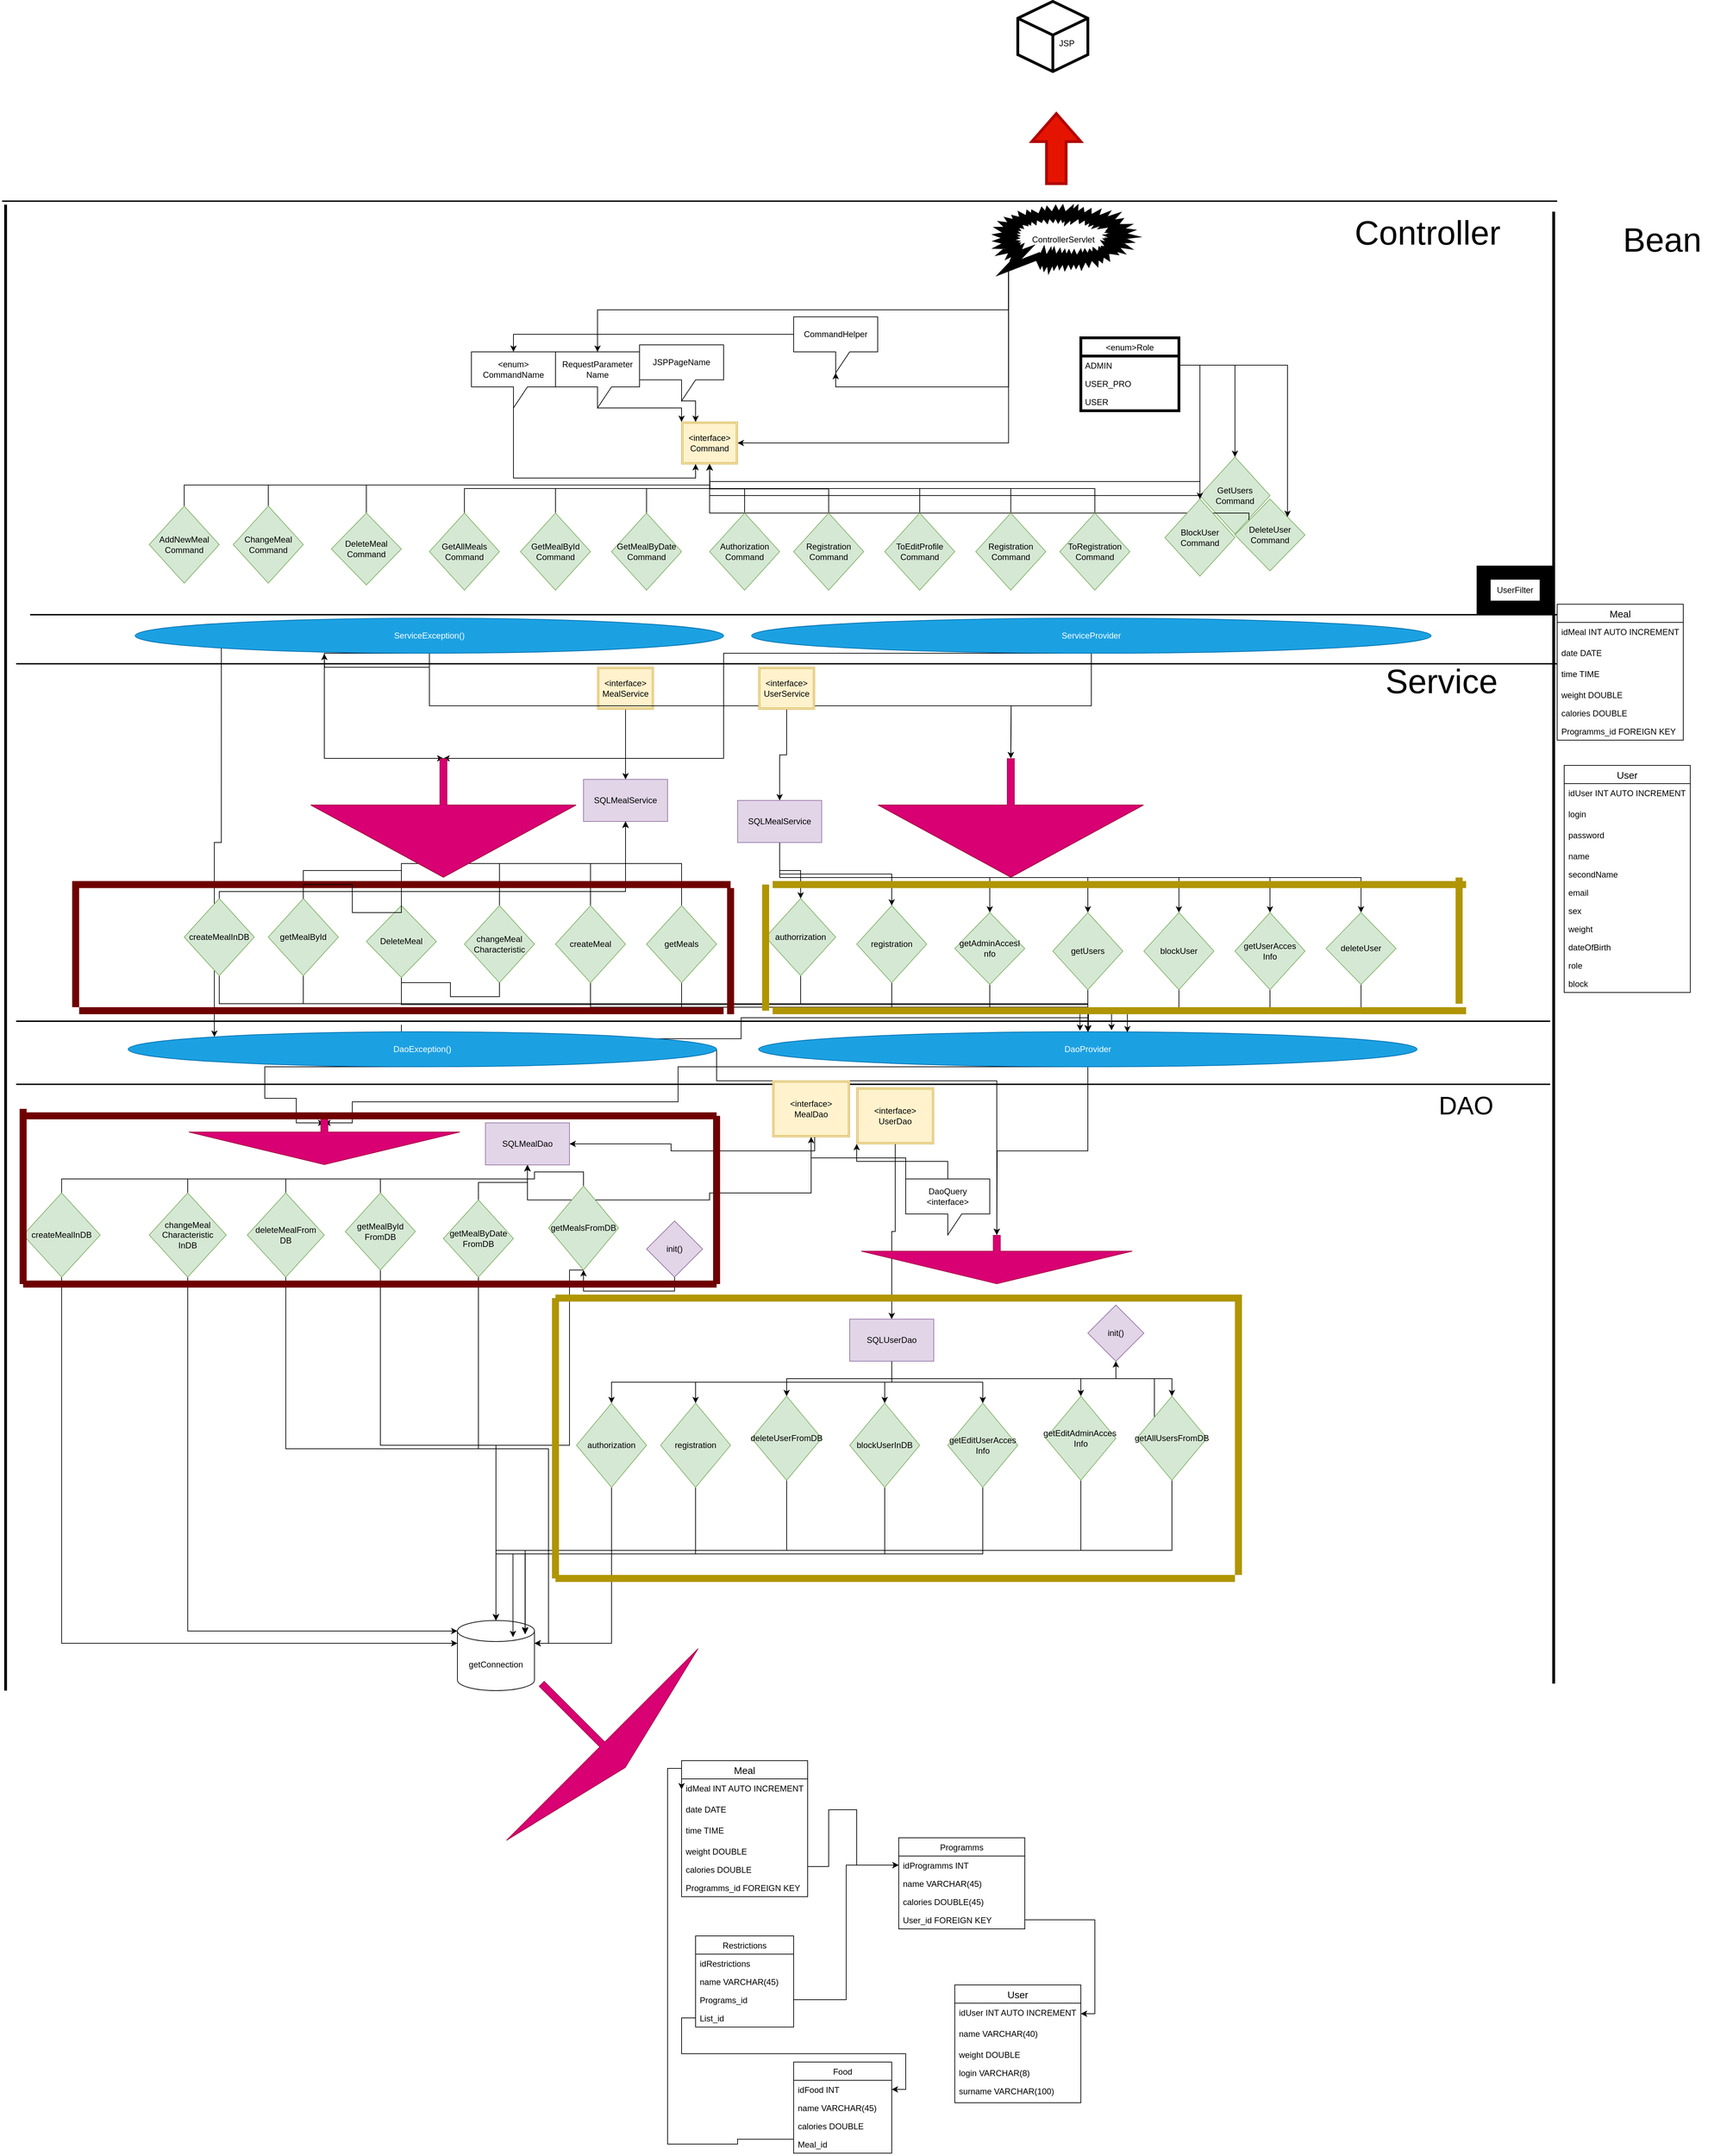 <mxfile version="15.2.7" type="device"><diagram id="c3yvxUxh3kZcqtM6J-XO" name="Страница 1"><mxGraphModel dx="2903" dy="2383" grid="1" gridSize="10" guides="0" tooltips="1" connect="1" arrows="1" fold="1" page="1" pageScale="1" pageWidth="827" pageHeight="1169" background="none" math="0" shadow="0"><root><mxCell id="0"/><mxCell id="1" parent="0"/><mxCell id="IwB0xw7IcmiuPdc_JEfO-2" style="edgeStyle=orthogonalEdgeStyle;rounded=0;orthogonalLoop=1;jettySize=auto;html=1;exitX=0.5;exitY=1;exitDx=0;exitDy=0;entryX=0.5;entryY=1;entryDx=0;entryDy=0;" parent="1" source="-x_6yDWP8HHU-Ib0mkeb-3" target="Pwz-YLJkzws4ze8zwUJu-18" edge="1"><mxGeometry relative="1" as="geometry"/></mxCell><mxCell id="-x_6yDWP8HHU-Ib0mkeb-3" value="init()" style="rhombus;whiteSpace=wrap;html=1;fillColor=#e1d5e7;strokeColor=#9673a6;" parent="1" vertex="1"><mxGeometry x="490" y="1080" width="80" height="80" as="geometry"/></mxCell><mxCell id="-x_6yDWP8HHU-Ib0mkeb-27" style="edgeStyle=orthogonalEdgeStyle;curved=0;rounded=1;orthogonalLoop=1;jettySize=auto;html=1;exitX=0.5;exitY=1;exitDx=0;exitDy=0;entryX=0.5;entryY=0;entryDx=0;entryDy=0;" parent="1" source="-x_6yDWP8HHU-Ib0mkeb-16" target="-x_6yDWP8HHU-Ib0mkeb-22" edge="1"><mxGeometry relative="1" as="geometry"/></mxCell><mxCell id="-x_6yDWP8HHU-Ib0mkeb-16" value="&amp;lt;interface&amp;gt;&lt;br&gt;MealService" style="shape=ext;double=1;rounded=0;whiteSpace=wrap;html=1;fillColor=#fff2cc;strokeColor=#d6b656;" parent="1" vertex="1"><mxGeometry x="420" y="290" width="80" height="60" as="geometry"/></mxCell><mxCell id="-x_6yDWP8HHU-Ib0mkeb-22" value="SQLMealService" style="rounded=0;whiteSpace=wrap;html=1;fillColor=#e1d5e7;strokeColor=#9673a6;" parent="1" vertex="1"><mxGeometry x="400" y="450" width="120" height="60" as="geometry"/></mxCell><mxCell id="IwB0xw7IcmiuPdc_JEfO-19" style="edgeStyle=orthogonalEdgeStyle;rounded=0;orthogonalLoop=1;jettySize=auto;html=1;exitX=0.5;exitY=0;exitDx=0;exitDy=0;entryX=0.5;entryY=1;entryDx=0;entryDy=0;" parent="1" source="-x_6yDWP8HHU-Ib0mkeb-24" target="-x_6yDWP8HHU-Ib0mkeb-22" edge="1"><mxGeometry relative="1" as="geometry"/></mxCell><mxCell id="IwB0xw7IcmiuPdc_JEfO-25" style="edgeStyle=orthogonalEdgeStyle;rounded=0;orthogonalLoop=1;jettySize=auto;html=1;exitX=0.5;exitY=1;exitDx=0;exitDy=0;entryX=0.488;entryY=-0.029;entryDx=0;entryDy=0;entryPerimeter=0;" parent="1" source="-x_6yDWP8HHU-Ib0mkeb-24" target="Pwz-YLJkzws4ze8zwUJu-2" edge="1"><mxGeometry relative="1" as="geometry"/></mxCell><mxCell id="-x_6yDWP8HHU-Ib0mkeb-24" value="createMeal" style="rhombus;whiteSpace=wrap;html=1;rounded=0;fillColor=#d5e8d4;strokeColor=#82b366;" parent="1" vertex="1"><mxGeometry x="360" y="630" width="100" height="110" as="geometry"/></mxCell><mxCell id="IwB0xw7IcmiuPdc_JEfO-20" style="edgeStyle=orthogonalEdgeStyle;rounded=0;orthogonalLoop=1;jettySize=auto;html=1;exitX=0.5;exitY=0;exitDx=0;exitDy=0;entryX=0.5;entryY=1;entryDx=0;entryDy=0;" parent="1" source="-x_6yDWP8HHU-Ib0mkeb-25" target="-x_6yDWP8HHU-Ib0mkeb-22" edge="1"><mxGeometry relative="1" as="geometry"/></mxCell><mxCell id="IwB0xw7IcmiuPdc_JEfO-26" style="edgeStyle=orthogonalEdgeStyle;rounded=0;orthogonalLoop=1;jettySize=auto;html=1;exitX=0.5;exitY=1;exitDx=0;exitDy=0;entryX=0.5;entryY=0;entryDx=0;entryDy=0;startArrow=none;" parent="1" source="bWzcRr-6WX1eiUx0jvaK-110" target="Pwz-YLJkzws4ze8zwUJu-2" edge="1"><mxGeometry relative="1" as="geometry"/></mxCell><mxCell id="-x_6yDWP8HHU-Ib0mkeb-25" value="changeMeal&lt;br&gt;Characteristic" style="rhombus;whiteSpace=wrap;html=1;rounded=0;fillColor=#d5e8d4;strokeColor=#82b366;" parent="1" vertex="1"><mxGeometry x="230" y="630" width="100" height="110" as="geometry"/></mxCell><mxCell id="IwB0xw7IcmiuPdc_JEfO-21" style="edgeStyle=orthogonalEdgeStyle;rounded=0;orthogonalLoop=1;jettySize=auto;html=1;exitX=0.5;exitY=0;exitDx=0;exitDy=0;entryX=0.5;entryY=1;entryDx=0;entryDy=0;" parent="1" source="-x_6yDWP8HHU-Ib0mkeb-40" target="-x_6yDWP8HHU-Ib0mkeb-22" edge="1"><mxGeometry relative="1" as="geometry"/></mxCell><mxCell id="IwB0xw7IcmiuPdc_JEfO-27" style="edgeStyle=orthogonalEdgeStyle;rounded=0;orthogonalLoop=1;jettySize=auto;html=1;exitX=0.5;exitY=1;exitDx=0;exitDy=0;entryX=0.5;entryY=0;entryDx=0;entryDy=0;" parent="1" source="-x_6yDWP8HHU-Ib0mkeb-40" target="Pwz-YLJkzws4ze8zwUJu-2" edge="1"><mxGeometry relative="1" as="geometry"/></mxCell><mxCell id="-x_6yDWP8HHU-Ib0mkeb-40" value="DeleteMeal" style="rhombus;whiteSpace=wrap;html=1;rounded=0;fillColor=#d5e8d4;strokeColor=#82b366;" parent="1" vertex="1"><mxGeometry x="90" y="630" width="100" height="102.5" as="geometry"/></mxCell><mxCell id="-x_6yDWP8HHU-Ib0mkeb-44" value="" style="line;strokeWidth=2;html=1;rounded=0;" parent="1" vertex="1"><mxGeometry x="-430" y="-380" width="2220" height="10" as="geometry"/></mxCell><mxCell id="-x_6yDWP8HHU-Ib0mkeb-45" value="" style="line;strokeWidth=2;html=1;rounded=0;" parent="1" vertex="1"><mxGeometry x="-410" y="790" width="2190" height="10" as="geometry"/></mxCell><mxCell id="bCsFz-7SM2GW4BfeGcmT-1" value="" style="line;strokeWidth=4;direction=south;html=1;perimeter=backbonePerimeter;points=[];outlineConnect=0;" parent="1" vertex="1"><mxGeometry x="1780" y="-360" width="10" height="2100" as="geometry"/></mxCell><mxCell id="Pwz-YLJkzws4ze8zwUJu-1" value="" style="line;strokeWidth=2;html=1;rounded=0;" parent="1" vertex="1"><mxGeometry x="-410" y="880" width="2190" height="10" as="geometry"/></mxCell><mxCell id="IwB0xw7IcmiuPdc_JEfO-30" style="edgeStyle=orthogonalEdgeStyle;rounded=0;orthogonalLoop=1;jettySize=auto;html=1;exitX=0.5;exitY=1;exitDx=0;exitDy=0;" parent="1" source="Pwz-YLJkzws4ze8zwUJu-2" edge="1"><mxGeometry relative="1" as="geometry"><mxPoint x="30" y="940" as="targetPoint"/><Array as="points"><mxPoint x="535" y="910"/><mxPoint x="70" y="910"/><mxPoint x="70" y="940"/></Array></mxGeometry></mxCell><mxCell id="bWzcRr-6WX1eiUx0jvaK-75" style="edgeStyle=orthogonalEdgeStyle;rounded=0;orthogonalLoop=1;jettySize=auto;html=1;exitX=0.5;exitY=1;exitDx=0;exitDy=0;" edge="1" parent="1" source="Pwz-YLJkzws4ze8zwUJu-2"><mxGeometry relative="1" as="geometry"><mxPoint x="990" y="1100" as="targetPoint"/></mxGeometry></mxCell><mxCell id="Pwz-YLJkzws4ze8zwUJu-2" value="DaoProvider" style="ellipse;whiteSpace=wrap;html=1;fillColor=#1ba1e2;strokeColor=#006EAF;fontColor=#ffffff;" parent="1" vertex="1"><mxGeometry x="650" y="810" width="940" height="50" as="geometry"/></mxCell><mxCell id="Pwz-YLJkzws4ze8zwUJu-3" value="" style="line;strokeWidth=2;html=1;rounded=0;" parent="1" vertex="1"><mxGeometry x="-410" y="280" width="2200" height="10" as="geometry"/></mxCell><mxCell id="IwB0xw7IcmiuPdc_JEfO-102" style="edgeStyle=orthogonalEdgeStyle;rounded=0;orthogonalLoop=1;jettySize=auto;html=1;exitX=0.5;exitY=1;exitDx=0;exitDy=0;" parent="1" source="Pwz-YLJkzws4ze8zwUJu-4" edge="1"><mxGeometry relative="1" as="geometry"><mxPoint x="200" y="420" as="targetPoint"/><Array as="points"><mxPoint x="600" y="420"/></Array></mxGeometry></mxCell><mxCell id="bWzcRr-6WX1eiUx0jvaK-109" style="edgeStyle=orthogonalEdgeStyle;rounded=0;orthogonalLoop=1;jettySize=auto;html=1;exitX=0.5;exitY=1;exitDx=0;exitDy=0;" edge="1" parent="1" source="Pwz-YLJkzws4ze8zwUJu-4"><mxGeometry relative="1" as="geometry"><mxPoint x="1010" y="420" as="targetPoint"/></mxGeometry></mxCell><mxCell id="Pwz-YLJkzws4ze8zwUJu-4" value="ServiceProvider" style="ellipse;whiteSpace=wrap;html=1;fillColor=#1ba1e2;strokeColor=#006EAF;fontColor=#ffffff;" parent="1" vertex="1"><mxGeometry x="640" y="220" width="970" height="50" as="geometry"/></mxCell><mxCell id="IwB0xw7IcmiuPdc_JEfO-98" style="edgeStyle=orthogonalEdgeStyle;rounded=0;orthogonalLoop=1;jettySize=auto;html=1;exitX=0.5;exitY=1;exitDx=0;exitDy=0;" parent="1" source="Pwz-YLJkzws4ze8zwUJu-9" edge="1"><mxGeometry relative="1" as="geometry"><mxPoint x="30" y="940" as="targetPoint"/><Array as="points"><mxPoint x="-55" y="905"/><mxPoint x="-10" y="905"/><mxPoint x="-10" y="940"/></Array></mxGeometry></mxCell><mxCell id="bWzcRr-6WX1eiUx0jvaK-76" style="edgeStyle=orthogonalEdgeStyle;rounded=0;orthogonalLoop=1;jettySize=auto;html=1;exitX=1;exitY=0.5;exitDx=0;exitDy=0;" edge="1" parent="1" source="Pwz-YLJkzws4ze8zwUJu-9"><mxGeometry relative="1" as="geometry"><mxPoint x="990" y="1100" as="targetPoint"/><Array as="points"><mxPoint x="590" y="880"/><mxPoint x="990" y="880"/></Array></mxGeometry></mxCell><mxCell id="Pwz-YLJkzws4ze8zwUJu-9" value="DaoException()" style="ellipse;whiteSpace=wrap;html=1;fillColor=#1ba1e2;strokeColor=#006EAF;fontColor=#ffffff;" parent="1" vertex="1"><mxGeometry x="-250" y="810" width="840" height="50" as="geometry"/></mxCell><mxCell id="IwB0xw7IcmiuPdc_JEfO-100" style="edgeStyle=orthogonalEdgeStyle;rounded=0;orthogonalLoop=1;jettySize=auto;html=1;exitX=0.5;exitY=1;exitDx=0;exitDy=0;" parent="1" source="Pwz-YLJkzws4ze8zwUJu-10" edge="1"><mxGeometry relative="1" as="geometry"><mxPoint x="29.857" y="270.714" as="targetPoint"/></mxGeometry></mxCell><mxCell id="IwB0xw7IcmiuPdc_JEfO-101" style="edgeStyle=orthogonalEdgeStyle;rounded=0;orthogonalLoop=1;jettySize=auto;html=1;exitX=0.5;exitY=1;exitDx=0;exitDy=0;" parent="1" source="Pwz-YLJkzws4ze8zwUJu-10" edge="1"><mxGeometry relative="1" as="geometry"><mxPoint x="200" y="420" as="targetPoint"/><Array as="points"><mxPoint x="30" y="420"/></Array></mxGeometry></mxCell><mxCell id="IwB0xw7IcmiuPdc_JEfO-103" style="edgeStyle=orthogonalEdgeStyle;rounded=0;orthogonalLoop=1;jettySize=auto;html=1;exitX=0;exitY=1;exitDx=0;exitDy=0;entryX=0;entryY=0;entryDx=0;entryDy=0;" parent="1" source="Pwz-YLJkzws4ze8zwUJu-10" target="Pwz-YLJkzws4ze8zwUJu-9" edge="1"><mxGeometry relative="1" as="geometry"/></mxCell><mxCell id="bWzcRr-6WX1eiUx0jvaK-108" style="edgeStyle=orthogonalEdgeStyle;rounded=0;orthogonalLoop=1;jettySize=auto;html=1;exitX=0.5;exitY=1;exitDx=0;exitDy=0;" edge="1" parent="1" source="Pwz-YLJkzws4ze8zwUJu-10"><mxGeometry relative="1" as="geometry"><mxPoint x="1010" y="420" as="targetPoint"/></mxGeometry></mxCell><mxCell id="Pwz-YLJkzws4ze8zwUJu-10" value="ServiceException()" style="ellipse;whiteSpace=wrap;html=1;fillColor=#1ba1e2;strokeColor=#006EAF;fontColor=#ffffff;" parent="1" vertex="1"><mxGeometry x="-240" y="220" width="840" height="50" as="geometry"/></mxCell><mxCell id="Pwz-YLJkzws4ze8zwUJu-12" value="&lt;font style=&quot;font-size: 36px&quot;&gt;DAO&lt;/font&gt;" style="text;html=1;strokeColor=none;fillColor=none;align=center;verticalAlign=middle;whiteSpace=wrap;rounded=0;" parent="1" vertex="1"><mxGeometry x="1550" y="880" width="220" height="70" as="geometry"/></mxCell><mxCell id="Pwz-YLJkzws4ze8zwUJu-13" value="&lt;font style=&quot;font-size: 48px&quot;&gt;Bean&lt;/font&gt;" style="text;html=1;strokeColor=none;fillColor=none;align=center;verticalAlign=middle;whiteSpace=wrap;rounded=0;" parent="1" vertex="1"><mxGeometry x="1840" y="-430" width="200" height="220" as="geometry"/></mxCell><mxCell id="Pwz-YLJkzws4ze8zwUJu-15" value="&lt;font style=&quot;font-size: 48px&quot;&gt;Service&lt;/font&gt;" style="text;html=1;strokeColor=none;fillColor=none;align=center;verticalAlign=middle;whiteSpace=wrap;rounded=0;" parent="1" vertex="1"><mxGeometry x="1560" y="270" width="130" height="80" as="geometry"/></mxCell><mxCell id="IwB0xw7IcmiuPdc_JEfO-14" style="edgeStyle=orthogonalEdgeStyle;rounded=0;orthogonalLoop=1;jettySize=auto;html=1;exitX=0;exitY=0;exitDx=60;exitDy=80;exitPerimeter=0;entryX=1;entryY=0.5;entryDx=0;entryDy=0;startArrow=none;" parent="1" source="Pwz-YLJkzws4ze8zwUJu-17" target="IwB0xw7IcmiuPdc_JEfO-3" edge="1"><mxGeometry relative="1" as="geometry"/></mxCell><mxCell id="bWzcRr-6WX1eiUx0jvaK-70" style="edgeStyle=orthogonalEdgeStyle;rounded=0;orthogonalLoop=1;jettySize=auto;html=1;exitX=0.5;exitY=0;exitDx=0;exitDy=0;exitPerimeter=0;entryX=0;entryY=1;entryDx=0;entryDy=0;" edge="1" parent="1" source="Pwz-YLJkzws4ze8zwUJu-16" target="bWzcRr-6WX1eiUx0jvaK-23"><mxGeometry relative="1" as="geometry"/></mxCell><mxCell id="bWzcRr-6WX1eiUx0jvaK-71" style="edgeStyle=orthogonalEdgeStyle;rounded=0;orthogonalLoop=1;jettySize=auto;html=1;exitX=0;exitY=0;exitDx=0;exitDy=0;exitPerimeter=0;entryX=0.5;entryY=1;entryDx=0;entryDy=0;" edge="1" parent="1" source="Pwz-YLJkzws4ze8zwUJu-16" target="Pwz-YLJkzws4ze8zwUJu-17"><mxGeometry relative="1" as="geometry"/></mxCell><mxCell id="Pwz-YLJkzws4ze8zwUJu-16" value="DaoQuery&lt;br&gt;&amp;lt;interface&amp;gt;" style="shape=callout;whiteSpace=wrap;html=1;perimeter=calloutPerimeter;" parent="1" vertex="1"><mxGeometry x="860" y="1020" width="120" height="80" as="geometry"/></mxCell><mxCell id="IwB0xw7IcmiuPdc_JEfO-4" style="edgeStyle=orthogonalEdgeStyle;rounded=0;orthogonalLoop=1;jettySize=auto;html=1;exitX=0.5;exitY=1;exitDx=0;exitDy=0;entryX=0.5;entryY=0;entryDx=0;entryDy=0;" parent="1" source="Pwz-YLJkzws4ze8zwUJu-17" target="IwB0xw7IcmiuPdc_JEfO-3" edge="1"><mxGeometry relative="1" as="geometry"><Array as="points"><mxPoint x="705" y="1040"/><mxPoint x="580" y="1040"/><mxPoint x="580" y="1050"/><mxPoint x="450" y="1050"/></Array></mxGeometry></mxCell><mxCell id="IwB0xw7IcmiuPdc_JEfO-5" style="edgeStyle=orthogonalEdgeStyle;rounded=0;orthogonalLoop=1;jettySize=auto;html=1;exitX=0.5;exitY=0;exitDx=0;exitDy=0;entryX=0.5;entryY=1;entryDx=0;entryDy=0;" parent="1" source="Pwz-YLJkzws4ze8zwUJu-18" target="IwB0xw7IcmiuPdc_JEfO-3" edge="1"><mxGeometry relative="1" as="geometry"/></mxCell><mxCell id="bWzcRr-6WX1eiUx0jvaK-56" style="edgeStyle=orthogonalEdgeStyle;rounded=0;orthogonalLoop=1;jettySize=auto;html=1;exitX=0.5;exitY=1;exitDx=0;exitDy=0;entryX=0.5;entryY=0;entryDx=0;entryDy=0;entryPerimeter=0;" edge="1" parent="1" source="Pwz-YLJkzws4ze8zwUJu-18" target="IwB0xw7IcmiuPdc_JEfO-67"><mxGeometry relative="1" as="geometry"><Array as="points"><mxPoint x="380" y="1150"/><mxPoint x="380" y="1400"/><mxPoint x="275" y="1400"/></Array></mxGeometry></mxCell><mxCell id="Pwz-YLJkzws4ze8zwUJu-18" value="getMealsFromDB" style="rhombus;whiteSpace=wrap;html=1;rounded=0;fillColor=#d5e8d4;strokeColor=#82b366;rotation=0;" parent="1" vertex="1"><mxGeometry x="350" y="1030" width="100" height="120" as="geometry"/></mxCell><mxCell id="IwB0xw7IcmiuPdc_JEfO-9" style="edgeStyle=orthogonalEdgeStyle;rounded=0;orthogonalLoop=1;jettySize=auto;html=1;exitX=0.5;exitY=0;exitDx=0;exitDy=0;entryX=0.5;entryY=1;entryDx=0;entryDy=0;" parent="1" source="Pwz-YLJkzws4ze8zwUJu-19" target="IwB0xw7IcmiuPdc_JEfO-3" edge="1"><mxGeometry relative="1" as="geometry"/></mxCell><mxCell id="IwB0xw7IcmiuPdc_JEfO-69" style="edgeStyle=orthogonalEdgeStyle;rounded=0;orthogonalLoop=1;jettySize=auto;html=1;exitX=0.5;exitY=1;exitDx=0;exitDy=0;entryX=0;entryY=0;entryDx=0;entryDy=15;entryPerimeter=0;" parent="1" source="Pwz-YLJkzws4ze8zwUJu-19" target="IwB0xw7IcmiuPdc_JEfO-67" edge="1"><mxGeometry relative="1" as="geometry"/></mxCell><mxCell id="Pwz-YLJkzws4ze8zwUJu-19" value="changeMeal&lt;br&gt;Characteristic&lt;br&gt;InDB" style="rhombus;whiteSpace=wrap;html=1;rounded=0;fillColor=#d5e8d4;strokeColor=#82b366;" parent="1" vertex="1"><mxGeometry x="-220" y="1040" width="110" height="120" as="geometry"/></mxCell><mxCell id="IwB0xw7IcmiuPdc_JEfO-10" style="edgeStyle=orthogonalEdgeStyle;rounded=0;orthogonalLoop=1;jettySize=auto;html=1;exitX=0.5;exitY=0;exitDx=0;exitDy=0;entryX=0.5;entryY=1;entryDx=0;entryDy=0;" parent="1" source="Pwz-YLJkzws4ze8zwUJu-20" target="IwB0xw7IcmiuPdc_JEfO-3" edge="1"><mxGeometry relative="1" as="geometry"/></mxCell><mxCell id="IwB0xw7IcmiuPdc_JEfO-68" style="edgeStyle=orthogonalEdgeStyle;rounded=0;orthogonalLoop=1;jettySize=auto;html=1;exitX=0.5;exitY=1;exitDx=0;exitDy=0;entryX=0;entryY=0;entryDx=0;entryDy=32.5;entryPerimeter=0;" parent="1" source="Pwz-YLJkzws4ze8zwUJu-20" target="IwB0xw7IcmiuPdc_JEfO-67" edge="1"><mxGeometry relative="1" as="geometry"/></mxCell><mxCell id="Pwz-YLJkzws4ze8zwUJu-20" value="createMealInDB" style="rhombus;whiteSpace=wrap;html=1;rounded=0;fillColor=#d5e8d4;strokeColor=#82b366;" parent="1" vertex="1"><mxGeometry x="-400" y="1040" width="110" height="120" as="geometry"/></mxCell><mxCell id="IwB0xw7IcmiuPdc_JEfO-6" style="edgeStyle=orthogonalEdgeStyle;rounded=0;orthogonalLoop=1;jettySize=auto;html=1;exitX=0.5;exitY=0;exitDx=0;exitDy=0;entryX=0.5;entryY=1;entryDx=0;entryDy=0;" parent="1" source="Pwz-YLJkzws4ze8zwUJu-22" target="IwB0xw7IcmiuPdc_JEfO-3" edge="1"><mxGeometry relative="1" as="geometry"/></mxCell><mxCell id="IwB0xw7IcmiuPdc_JEfO-72" style="edgeStyle=orthogonalEdgeStyle;rounded=0;orthogonalLoop=1;jettySize=auto;html=1;exitX=0.5;exitY=1;exitDx=0;exitDy=0;entryX=1;entryY=0;entryDx=0;entryDy=32.5;entryPerimeter=0;" parent="1" source="Pwz-YLJkzws4ze8zwUJu-22" target="IwB0xw7IcmiuPdc_JEfO-67" edge="1"><mxGeometry relative="1" as="geometry"/></mxCell><mxCell id="Pwz-YLJkzws4ze8zwUJu-22" value="getMealByDate&lt;br&gt;FromDB" style="rhombus;whiteSpace=wrap;html=1;rounded=0;fillColor=#d5e8d4;strokeColor=#82b366;" parent="1" vertex="1"><mxGeometry x="200" y="1050" width="100" height="110" as="geometry"/></mxCell><mxCell id="IwB0xw7IcmiuPdc_JEfO-7" style="edgeStyle=orthogonalEdgeStyle;rounded=0;orthogonalLoop=1;jettySize=auto;html=1;exitX=0.5;exitY=0;exitDx=0;exitDy=0;entryX=0.5;entryY=1;entryDx=0;entryDy=0;" parent="1" source="Pwz-YLJkzws4ze8zwUJu-23" target="IwB0xw7IcmiuPdc_JEfO-3" edge="1"><mxGeometry relative="1" as="geometry"/></mxCell><mxCell id="IwB0xw7IcmiuPdc_JEfO-71" style="edgeStyle=orthogonalEdgeStyle;rounded=0;orthogonalLoop=1;jettySize=auto;html=1;exitX=0.5;exitY=1;exitDx=0;exitDy=0;entryX=0.5;entryY=0;entryDx=0;entryDy=0;entryPerimeter=0;" parent="1" source="Pwz-YLJkzws4ze8zwUJu-23" target="IwB0xw7IcmiuPdc_JEfO-67" edge="1"><mxGeometry relative="1" as="geometry"/></mxCell><mxCell id="Pwz-YLJkzws4ze8zwUJu-23" value="getMealById&lt;br&gt;FromDB" style="rhombus;whiteSpace=wrap;html=1;rounded=0;fillColor=#d5e8d4;strokeColor=#82b366;" parent="1" vertex="1"><mxGeometry x="60" y="1040" width="100" height="110" as="geometry"/></mxCell><mxCell id="IwB0xw7IcmiuPdc_JEfO-8" style="edgeStyle=orthogonalEdgeStyle;rounded=0;orthogonalLoop=1;jettySize=auto;html=1;exitX=0.5;exitY=0;exitDx=0;exitDy=0;entryX=0.5;entryY=1;entryDx=0;entryDy=0;" parent="1" source="Pwz-YLJkzws4ze8zwUJu-24" target="IwB0xw7IcmiuPdc_JEfO-3" edge="1"><mxGeometry relative="1" as="geometry"/></mxCell><mxCell id="IwB0xw7IcmiuPdc_JEfO-70" style="edgeStyle=orthogonalEdgeStyle;rounded=0;orthogonalLoop=1;jettySize=auto;html=1;exitX=0.5;exitY=1;exitDx=0;exitDy=0;entryX=0.5;entryY=0;entryDx=0;entryDy=0;entryPerimeter=0;" parent="1" source="Pwz-YLJkzws4ze8zwUJu-24" target="IwB0xw7IcmiuPdc_JEfO-67" edge="1"><mxGeometry relative="1" as="geometry"/></mxCell><mxCell id="Pwz-YLJkzws4ze8zwUJu-24" value="deleteMealFrom&lt;br&gt;DB" style="rhombus;whiteSpace=wrap;html=1;rounded=0;fillColor=#d5e8d4;strokeColor=#82b366;" parent="1" vertex="1"><mxGeometry x="-80" y="1040" width="110" height="120" as="geometry"/></mxCell><mxCell id="IwB0xw7IcmiuPdc_JEfO-1" value="" style="line;strokeWidth=4;direction=south;html=1;perimeter=backbonePerimeter;points=[];outlineConnect=0;" parent="1" vertex="1"><mxGeometry x="-430" y="-370" width="10" height="2120" as="geometry"/></mxCell><mxCell id="IwB0xw7IcmiuPdc_JEfO-3" value="SQLMealDao" style="rounded=0;whiteSpace=wrap;html=1;fillColor=#e1d5e7;strokeColor=#9673a6;" parent="1" vertex="1"><mxGeometry x="260" y="940" width="120" height="60" as="geometry"/></mxCell><mxCell id="IwB0xw7IcmiuPdc_JEfO-11" value="&lt;font style=&quot;font-size: 48px&quot;&gt;Controller&lt;/font&gt;" style="text;html=1;strokeColor=none;fillColor=none;align=center;verticalAlign=middle;whiteSpace=wrap;rounded=0;" parent="1" vertex="1"><mxGeometry x="1520" y="-380" width="170" height="100" as="geometry"/></mxCell><mxCell id="IwB0xw7IcmiuPdc_JEfO-23" style="edgeStyle=orthogonalEdgeStyle;rounded=0;orthogonalLoop=1;jettySize=auto;html=1;exitX=0.5;exitY=0;exitDx=0;exitDy=0;entryX=0.5;entryY=1;entryDx=0;entryDy=0;" parent="1" source="IwB0xw7IcmiuPdc_JEfO-15" target="-x_6yDWP8HHU-Ib0mkeb-22" edge="1"><mxGeometry relative="1" as="geometry"><Array as="points"><mxPoint x="-120" y="610"/><mxPoint x="460" y="610"/></Array></mxGeometry></mxCell><mxCell id="IwB0xw7IcmiuPdc_JEfO-29" style="edgeStyle=orthogonalEdgeStyle;rounded=0;orthogonalLoop=1;jettySize=auto;html=1;exitX=0.5;exitY=1;exitDx=0;exitDy=0;entryX=0.5;entryY=0;entryDx=0;entryDy=0;" parent="1" source="IwB0xw7IcmiuPdc_JEfO-15" target="Pwz-YLJkzws4ze8zwUJu-2" edge="1"><mxGeometry relative="1" as="geometry"/></mxCell><mxCell id="IwB0xw7IcmiuPdc_JEfO-15" value="createMealInDB" style="rhombus;whiteSpace=wrap;html=1;rounded=0;fillColor=#d5e8d4;strokeColor=#82b366;" parent="1" vertex="1"><mxGeometry x="-170" y="620" width="100" height="110" as="geometry"/></mxCell><mxCell id="IwB0xw7IcmiuPdc_JEfO-22" style="edgeStyle=orthogonalEdgeStyle;rounded=0;orthogonalLoop=1;jettySize=auto;html=1;exitX=0.5;exitY=0;exitDx=0;exitDy=0;entryX=0.5;entryY=1;entryDx=0;entryDy=0;startArrow=none;" parent="1" source="bWzcRr-6WX1eiUx0jvaK-112" target="-x_6yDWP8HHU-Ib0mkeb-22" edge="1"><mxGeometry relative="1" as="geometry"><Array as="points"><mxPoint y="610"/><mxPoint x="460" y="610"/></Array></mxGeometry></mxCell><mxCell id="IwB0xw7IcmiuPdc_JEfO-28" style="edgeStyle=orthogonalEdgeStyle;rounded=0;orthogonalLoop=1;jettySize=auto;html=1;exitX=0.5;exitY=1;exitDx=0;exitDy=0;" parent="1" source="IwB0xw7IcmiuPdc_JEfO-16" target="Pwz-YLJkzws4ze8zwUJu-2" edge="1"><mxGeometry relative="1" as="geometry"/></mxCell><mxCell id="IwB0xw7IcmiuPdc_JEfO-16" value="getMealById" style="rhombus;whiteSpace=wrap;html=1;rounded=0;fillColor=#d5e8d4;strokeColor=#82b366;" parent="1" vertex="1"><mxGeometry x="-50" y="620" width="100" height="110" as="geometry"/></mxCell><mxCell id="IwB0xw7IcmiuPdc_JEfO-18" style="edgeStyle=orthogonalEdgeStyle;rounded=0;orthogonalLoop=1;jettySize=auto;html=1;exitX=0.5;exitY=0;exitDx=0;exitDy=0;entryX=0.5;entryY=1;entryDx=0;entryDy=0;" parent="1" source="IwB0xw7IcmiuPdc_JEfO-17" target="-x_6yDWP8HHU-Ib0mkeb-22" edge="1"><mxGeometry relative="1" as="geometry"/></mxCell><mxCell id="IwB0xw7IcmiuPdc_JEfO-24" style="edgeStyle=orthogonalEdgeStyle;rounded=0;orthogonalLoop=1;jettySize=auto;html=1;exitX=0.5;exitY=1;exitDx=0;exitDy=0;" parent="1" source="IwB0xw7IcmiuPdc_JEfO-17" target="Pwz-YLJkzws4ze8zwUJu-2" edge="1"><mxGeometry relative="1" as="geometry"/></mxCell><mxCell id="IwB0xw7IcmiuPdc_JEfO-17" value="getMeals" style="rhombus;whiteSpace=wrap;html=1;rounded=0;fillColor=#d5e8d4;strokeColor=#82b366;" parent="1" vertex="1"><mxGeometry x="490" y="630" width="100" height="110" as="geometry"/></mxCell><mxCell id="IwB0xw7IcmiuPdc_JEfO-31" value="" style="shape=flexArrow;endArrow=classic;html=1;endWidth=375.294;endSize=15.118;fillColor=#d80073;strokeColor=#A50040;" parent="1" edge="1"><mxGeometry width="50" height="50" relative="1" as="geometry"><mxPoint x="30" y="930" as="sourcePoint"/><mxPoint x="30" y="1000" as="targetPoint"/><Array as="points"><mxPoint x="30" y="930"/></Array></mxGeometry></mxCell><mxCell id="IwB0xw7IcmiuPdc_JEfO-32" value="" style="shape=flexArrow;endArrow=classic;html=1;endWidth=375.294;endSize=15.118;fillColor=#d80073;strokeColor=#A50040;" parent="1" edge="1"><mxGeometry width="50" height="50" relative="1" as="geometry"><mxPoint x="340" y="1740" as="sourcePoint"/><mxPoint x="460" y="1860" as="targetPoint"/><Array as="points"><mxPoint x="340" y="1740"/></Array></mxGeometry></mxCell><mxCell id="IwB0xw7IcmiuPdc_JEfO-33" value="User" style="swimlane;fontStyle=0;childLayout=stackLayout;horizontal=1;startSize=26;horizontalStack=0;resizeParent=1;resizeParentMax=0;resizeLast=0;collapsible=1;marginBottom=0;align=center;fontSize=14;" parent="1" vertex="1"><mxGeometry x="930" y="2170" width="180" height="168" as="geometry"/></mxCell><mxCell id="IwB0xw7IcmiuPdc_JEfO-34" value="idUser INT AUTO INCREMENT" style="text;strokeColor=none;fillColor=none;spacingLeft=4;spacingRight=4;overflow=hidden;rotatable=0;points=[[0,0.5],[1,0.5]];portConstraint=eastwest;fontSize=12;" parent="IwB0xw7IcmiuPdc_JEfO-33" vertex="1"><mxGeometry y="26" width="180" height="30" as="geometry"/></mxCell><mxCell id="IwB0xw7IcmiuPdc_JEfO-35" value="name VARCHAR(40)" style="text;strokeColor=none;fillColor=none;spacingLeft=4;spacingRight=4;overflow=hidden;rotatable=0;points=[[0,0.5],[1,0.5]];portConstraint=eastwest;fontSize=12;" parent="IwB0xw7IcmiuPdc_JEfO-33" vertex="1"><mxGeometry y="56" width="180" height="30" as="geometry"/></mxCell><mxCell id="IwB0xw7IcmiuPdc_JEfO-36" value="weight DOUBLE" style="text;strokeColor=none;fillColor=none;align=left;verticalAlign=top;spacingLeft=4;spacingRight=4;overflow=hidden;rotatable=0;points=[[0,0.5],[1,0.5]];portConstraint=eastwest;" parent="IwB0xw7IcmiuPdc_JEfO-33" vertex="1"><mxGeometry y="86" width="180" height="26" as="geometry"/></mxCell><mxCell id="IwB0xw7IcmiuPdc_JEfO-37" value="login VARCHAR(8)" style="text;strokeColor=none;fillColor=none;align=left;verticalAlign=top;spacingLeft=4;spacingRight=4;overflow=hidden;rotatable=0;points=[[0,0.5],[1,0.5]];portConstraint=eastwest;" parent="IwB0xw7IcmiuPdc_JEfO-33" vertex="1"><mxGeometry y="112" width="180" height="26" as="geometry"/></mxCell><mxCell id="IwB0xw7IcmiuPdc_JEfO-38" value="surname VARCHAR(100)" style="text;strokeColor=none;fillColor=none;spacingLeft=4;spacingRight=4;overflow=hidden;rotatable=0;points=[[0,0.5],[1,0.5]];portConstraint=eastwest;fontSize=12;" parent="IwB0xw7IcmiuPdc_JEfO-33" vertex="1"><mxGeometry y="138" width="180" height="30" as="geometry"/></mxCell><mxCell id="IwB0xw7IcmiuPdc_JEfO-39" value="Meal" style="swimlane;fontStyle=0;childLayout=stackLayout;horizontal=1;startSize=26;horizontalStack=0;resizeParent=1;resizeParentMax=0;resizeLast=0;collapsible=1;marginBottom=0;align=center;fontSize=14;" parent="1" vertex="1"><mxGeometry x="540" y="1850" width="180" height="194" as="geometry"><mxRectangle x="340" y="990" width="60" height="26" as="alternateBounds"/></mxGeometry></mxCell><mxCell id="IwB0xw7IcmiuPdc_JEfO-40" value="idMeal INT AUTO INCREMENT" style="text;strokeColor=none;fillColor=none;spacingLeft=4;spacingRight=4;overflow=hidden;rotatable=0;points=[[0,0.5],[1,0.5]];portConstraint=eastwest;fontSize=12;" parent="IwB0xw7IcmiuPdc_JEfO-39" vertex="1"><mxGeometry y="26" width="180" height="30" as="geometry"/></mxCell><mxCell id="IwB0xw7IcmiuPdc_JEfO-41" value="date DATE" style="text;strokeColor=none;fillColor=none;spacingLeft=4;spacingRight=4;overflow=hidden;rotatable=0;points=[[0,0.5],[1,0.5]];portConstraint=eastwest;fontSize=12;" parent="IwB0xw7IcmiuPdc_JEfO-39" vertex="1"><mxGeometry y="56" width="180" height="30" as="geometry"/></mxCell><mxCell id="IwB0xw7IcmiuPdc_JEfO-42" value="time TIME &#10;" style="text;strokeColor=none;fillColor=none;spacingLeft=4;spacingRight=4;overflow=hidden;rotatable=0;points=[[0,0.5],[1,0.5]];portConstraint=eastwest;fontSize=12;" parent="IwB0xw7IcmiuPdc_JEfO-39" vertex="1"><mxGeometry y="86" width="180" height="30" as="geometry"/></mxCell><mxCell id="IwB0xw7IcmiuPdc_JEfO-43" value="weight DOUBLE" style="text;strokeColor=none;fillColor=none;align=left;verticalAlign=top;spacingLeft=4;spacingRight=4;overflow=hidden;rotatable=0;points=[[0,0.5],[1,0.5]];portConstraint=eastwest;" parent="IwB0xw7IcmiuPdc_JEfO-39" vertex="1"><mxGeometry y="116" width="180" height="26" as="geometry"/></mxCell><mxCell id="IwB0xw7IcmiuPdc_JEfO-44" value="calories DOUBLE&#10;" style="text;strokeColor=none;fillColor=none;align=left;verticalAlign=top;spacingLeft=4;spacingRight=4;overflow=hidden;rotatable=0;points=[[0,0.5],[1,0.5]];portConstraint=eastwest;" parent="IwB0xw7IcmiuPdc_JEfO-39" vertex="1"><mxGeometry y="142" width="180" height="26" as="geometry"/></mxCell><mxCell id="IwB0xw7IcmiuPdc_JEfO-45" value="Programms_id FOREIGN KEY" style="text;strokeColor=none;fillColor=none;align=left;verticalAlign=top;spacingLeft=4;spacingRight=4;overflow=hidden;rotatable=0;points=[[0,0.5],[1,0.5]];portConstraint=eastwest;" parent="IwB0xw7IcmiuPdc_JEfO-39" vertex="1"><mxGeometry y="168" width="180" height="26" as="geometry"/></mxCell><mxCell id="IwB0xw7IcmiuPdc_JEfO-46" value="Programms" style="swimlane;fontStyle=0;childLayout=stackLayout;horizontal=1;startSize=26;horizontalStack=0;resizeParent=1;resizeParentMax=0;resizeLast=0;collapsible=1;marginBottom=0;" parent="1" vertex="1"><mxGeometry x="850" y="1960" width="180" height="130" as="geometry"/></mxCell><mxCell id="IwB0xw7IcmiuPdc_JEfO-47" value="idProgramms INT " style="text;strokeColor=none;fillColor=none;align=left;verticalAlign=top;spacingLeft=4;spacingRight=4;overflow=hidden;rotatable=0;points=[[0,0.5],[1,0.5]];portConstraint=eastwest;" parent="IwB0xw7IcmiuPdc_JEfO-46" vertex="1"><mxGeometry y="26" width="180" height="26" as="geometry"/></mxCell><mxCell id="IwB0xw7IcmiuPdc_JEfO-48" value="name VARCHAR(45)" style="text;strokeColor=none;fillColor=none;align=left;verticalAlign=top;spacingLeft=4;spacingRight=4;overflow=hidden;rotatable=0;points=[[0,0.5],[1,0.5]];portConstraint=eastwest;" parent="IwB0xw7IcmiuPdc_JEfO-46" vertex="1"><mxGeometry y="52" width="180" height="26" as="geometry"/></mxCell><mxCell id="IwB0xw7IcmiuPdc_JEfO-49" value="calories DOUBLE(45)" style="text;strokeColor=none;fillColor=none;align=left;verticalAlign=top;spacingLeft=4;spacingRight=4;overflow=hidden;rotatable=0;points=[[0,0.5],[1,0.5]];portConstraint=eastwest;" parent="IwB0xw7IcmiuPdc_JEfO-46" vertex="1"><mxGeometry y="78" width="180" height="26" as="geometry"/></mxCell><mxCell id="IwB0xw7IcmiuPdc_JEfO-50" value="User_id FOREIGN KEY" style="text;strokeColor=none;fillColor=none;align=left;verticalAlign=top;spacingLeft=4;spacingRight=4;overflow=hidden;rotatable=0;points=[[0,0.5],[1,0.5]];portConstraint=eastwest;" parent="IwB0xw7IcmiuPdc_JEfO-46" vertex="1"><mxGeometry y="104" width="180" height="26" as="geometry"/></mxCell><mxCell id="IwB0xw7IcmiuPdc_JEfO-51" value="Restrictions" style="swimlane;fontStyle=0;childLayout=stackLayout;horizontal=1;startSize=26;horizontalStack=0;resizeParent=1;resizeParentMax=0;resizeLast=0;collapsible=1;marginBottom=0;" parent="1" vertex="1"><mxGeometry x="560" y="2100" width="140" height="130" as="geometry"/></mxCell><mxCell id="IwB0xw7IcmiuPdc_JEfO-52" value="idRestrictions&#10;" style="text;strokeColor=none;fillColor=none;align=left;verticalAlign=top;spacingLeft=4;spacingRight=4;overflow=hidden;rotatable=0;points=[[0,0.5],[1,0.5]];portConstraint=eastwest;" parent="IwB0xw7IcmiuPdc_JEfO-51" vertex="1"><mxGeometry y="26" width="140" height="26" as="geometry"/></mxCell><mxCell id="IwB0xw7IcmiuPdc_JEfO-53" value="name VARCHAR(45)&#10;" style="text;strokeColor=none;fillColor=none;align=left;verticalAlign=top;spacingLeft=4;spacingRight=4;overflow=hidden;rotatable=0;points=[[0,0.5],[1,0.5]];portConstraint=eastwest;" parent="IwB0xw7IcmiuPdc_JEfO-51" vertex="1"><mxGeometry y="52" width="140" height="26" as="geometry"/></mxCell><mxCell id="IwB0xw7IcmiuPdc_JEfO-54" value="Programs_id" style="text;strokeColor=none;fillColor=none;align=left;verticalAlign=top;spacingLeft=4;spacingRight=4;overflow=hidden;rotatable=0;points=[[0,0.5],[1,0.5]];portConstraint=eastwest;" parent="IwB0xw7IcmiuPdc_JEfO-51" vertex="1"><mxGeometry y="78" width="140" height="26" as="geometry"/></mxCell><mxCell id="IwB0xw7IcmiuPdc_JEfO-55" value="List_id" style="text;strokeColor=none;fillColor=none;align=left;verticalAlign=top;spacingLeft=4;spacingRight=4;overflow=hidden;rotatable=0;points=[[0,0.5],[1,0.5]];portConstraint=eastwest;" parent="IwB0xw7IcmiuPdc_JEfO-51" vertex="1"><mxGeometry y="104" width="140" height="26" as="geometry"/></mxCell><mxCell id="IwB0xw7IcmiuPdc_JEfO-56" value="Food" style="swimlane;fontStyle=0;childLayout=stackLayout;horizontal=1;startSize=26;horizontalStack=0;resizeParent=1;resizeParentMax=0;resizeLast=0;collapsible=1;marginBottom=0;" parent="1" vertex="1"><mxGeometry x="700" y="2280" width="140" height="130" as="geometry"/></mxCell><mxCell id="IwB0xw7IcmiuPdc_JEfO-57" value="idFood INT" style="text;strokeColor=none;fillColor=none;align=left;verticalAlign=top;spacingLeft=4;spacingRight=4;overflow=hidden;rotatable=0;points=[[0,0.5],[1,0.5]];portConstraint=eastwest;" parent="IwB0xw7IcmiuPdc_JEfO-56" vertex="1"><mxGeometry y="26" width="140" height="26" as="geometry"/></mxCell><mxCell id="IwB0xw7IcmiuPdc_JEfO-58" value="name VARCHAR(45)" style="text;strokeColor=none;fillColor=none;align=left;verticalAlign=top;spacingLeft=4;spacingRight=4;overflow=hidden;rotatable=0;points=[[0,0.5],[1,0.5]];portConstraint=eastwest;" parent="IwB0xw7IcmiuPdc_JEfO-56" vertex="1"><mxGeometry y="52" width="140" height="26" as="geometry"/></mxCell><mxCell id="IwB0xw7IcmiuPdc_JEfO-59" value="calories DOUBLE" style="text;strokeColor=none;fillColor=none;align=left;verticalAlign=top;spacingLeft=4;spacingRight=4;overflow=hidden;rotatable=0;points=[[0,0.5],[1,0.5]];portConstraint=eastwest;" parent="IwB0xw7IcmiuPdc_JEfO-56" vertex="1"><mxGeometry y="78" width="140" height="26" as="geometry"/></mxCell><mxCell id="IwB0xw7IcmiuPdc_JEfO-60" value="Meal_id&#10;" style="text;strokeColor=none;fillColor=none;align=left;verticalAlign=top;spacingLeft=4;spacingRight=4;overflow=hidden;rotatable=0;points=[[0,0.5],[1,0.5]];portConstraint=eastwest;" parent="IwB0xw7IcmiuPdc_JEfO-56" vertex="1"><mxGeometry y="104" width="140" height="26" as="geometry"/></mxCell><mxCell id="IwB0xw7IcmiuPdc_JEfO-61" style="edgeStyle=orthogonalEdgeStyle;rounded=0;orthogonalLoop=1;jettySize=auto;html=1;exitX=1;exitY=0.5;exitDx=0;exitDy=0;entryX=0;entryY=0.5;entryDx=0;entryDy=0;" parent="1" source="IwB0xw7IcmiuPdc_JEfO-45" target="IwB0xw7IcmiuPdc_JEfO-47" edge="1"><mxGeometry relative="1" as="geometry"><mxPoint x="90" y="2320" as="targetPoint"/><Array as="points"><mxPoint x="750" y="2001"/><mxPoint x="750" y="1920"/><mxPoint x="790" y="1920"/><mxPoint x="790" y="1999"/></Array></mxGeometry></mxCell><mxCell id="IwB0xw7IcmiuPdc_JEfO-62" style="edgeStyle=orthogonalEdgeStyle;rounded=0;orthogonalLoop=1;jettySize=auto;html=1;exitX=0;exitY=0.5;exitDx=0;exitDy=0;entryX=0;entryY=0.5;entryDx=0;entryDy=0;" parent="1" source="IwB0xw7IcmiuPdc_JEfO-60" target="IwB0xw7IcmiuPdc_JEfO-40" edge="1"><mxGeometry relative="1" as="geometry"><Array as="points"><mxPoint x="700" y="2390"/><mxPoint x="620" y="2390"/><mxPoint x="620" y="2397"/><mxPoint x="520" y="2397"/><mxPoint x="520" y="1861"/></Array></mxGeometry></mxCell><mxCell id="IwB0xw7IcmiuPdc_JEfO-63" style="edgeStyle=orthogonalEdgeStyle;rounded=0;orthogonalLoop=1;jettySize=auto;html=1;exitX=1;exitY=0.5;exitDx=0;exitDy=0;entryX=0;entryY=0.5;entryDx=0;entryDy=0;" parent="1" source="IwB0xw7IcmiuPdc_JEfO-54" target="IwB0xw7IcmiuPdc_JEfO-47" edge="1"><mxGeometry relative="1" as="geometry"/></mxCell><mxCell id="IwB0xw7IcmiuPdc_JEfO-64" style="edgeStyle=orthogonalEdgeStyle;rounded=0;orthogonalLoop=1;jettySize=auto;html=1;exitX=0;exitY=0.5;exitDx=0;exitDy=0;entryX=1;entryY=0.5;entryDx=0;entryDy=0;" parent="1" source="IwB0xw7IcmiuPdc_JEfO-55" target="IwB0xw7IcmiuPdc_JEfO-57" edge="1"><mxGeometry relative="1" as="geometry"/></mxCell><mxCell id="IwB0xw7IcmiuPdc_JEfO-65" style="edgeStyle=orthogonalEdgeStyle;rounded=0;orthogonalLoop=1;jettySize=auto;html=1;exitX=1;exitY=0.5;exitDx=0;exitDy=0;entryX=1;entryY=0.5;entryDx=0;entryDy=0;" parent="1" source="IwB0xw7IcmiuPdc_JEfO-50" target="IwB0xw7IcmiuPdc_JEfO-34" edge="1"><mxGeometry relative="1" as="geometry"/></mxCell><mxCell id="IwB0xw7IcmiuPdc_JEfO-67" value="getConnection" style="shape=cylinder3;whiteSpace=wrap;html=1;boundedLbl=1;backgroundOutline=1;size=15;" parent="1" vertex="1"><mxGeometry x="220" y="1650" width="110" height="100" as="geometry"/></mxCell><mxCell id="IwB0xw7IcmiuPdc_JEfO-75" value="" style="line;strokeWidth=2;html=1;rounded=0;" parent="1" vertex="1"><mxGeometry x="-390" y="210" width="2180" height="10" as="geometry"/></mxCell><mxCell id="bWzcRr-6WX1eiUx0jvaK-144" style="edgeStyle=orthogonalEdgeStyle;rounded=0;orthogonalLoop=1;jettySize=auto;html=1;exitX=0.5;exitY=0;exitDx=0;exitDy=0;entryX=0.5;entryY=1;entryDx=0;entryDy=0;" edge="1" parent="1" source="IwB0xw7IcmiuPdc_JEfO-76" target="bWzcRr-6WX1eiUx0jvaK-134"><mxGeometry relative="1" as="geometry"/></mxCell><mxCell id="IwB0xw7IcmiuPdc_JEfO-76" value="GetMealById&lt;br&gt;Command" style="rhombus;whiteSpace=wrap;html=1;rounded=0;fillColor=#d5e8d4;strokeColor=#82b366;" parent="1" vertex="1"><mxGeometry x="310" y="70" width="100" height="110" as="geometry"/></mxCell><mxCell id="bWzcRr-6WX1eiUx0jvaK-143" style="edgeStyle=orthogonalEdgeStyle;rounded=0;orthogonalLoop=1;jettySize=auto;html=1;exitX=0.5;exitY=0;exitDx=0;exitDy=0;entryX=0.5;entryY=1;entryDx=0;entryDy=0;" edge="1" parent="1" source="IwB0xw7IcmiuPdc_JEfO-77" target="bWzcRr-6WX1eiUx0jvaK-134"><mxGeometry relative="1" as="geometry"/></mxCell><mxCell id="IwB0xw7IcmiuPdc_JEfO-77" value="GetAllMeals&lt;br&gt;Command" style="rhombus;whiteSpace=wrap;html=1;rounded=0;fillColor=#d5e8d4;strokeColor=#82b366;" parent="1" vertex="1"><mxGeometry x="180" y="70" width="100" height="110" as="geometry"/></mxCell><mxCell id="bWzcRr-6WX1eiUx0jvaK-142" style="edgeStyle=orthogonalEdgeStyle;rounded=0;orthogonalLoop=1;jettySize=auto;html=1;exitX=0.5;exitY=0;exitDx=0;exitDy=0;entryX=0.5;entryY=1;entryDx=0;entryDy=0;" edge="1" parent="1" source="IwB0xw7IcmiuPdc_JEfO-78" target="bWzcRr-6WX1eiUx0jvaK-134"><mxGeometry relative="1" as="geometry"><Array as="points"><mxPoint x="90" y="30"/><mxPoint x="580" y="30"/></Array></mxGeometry></mxCell><mxCell id="IwB0xw7IcmiuPdc_JEfO-78" value="DeleteMeal&lt;br&gt;Command" style="rhombus;whiteSpace=wrap;html=1;rounded=0;fillColor=#d5e8d4;strokeColor=#82b366;" parent="1" vertex="1"><mxGeometry x="40" y="70" width="100" height="102.5" as="geometry"/></mxCell><mxCell id="bWzcRr-6WX1eiUx0jvaK-140" style="edgeStyle=orthogonalEdgeStyle;rounded=0;orthogonalLoop=1;jettySize=auto;html=1;exitX=0.5;exitY=0;exitDx=0;exitDy=0;entryX=0.5;entryY=1;entryDx=0;entryDy=0;" edge="1" parent="1" source="IwB0xw7IcmiuPdc_JEfO-79" target="bWzcRr-6WX1eiUx0jvaK-134"><mxGeometry relative="1" as="geometry"/></mxCell><mxCell id="IwB0xw7IcmiuPdc_JEfO-79" value="AddNewMeal&lt;br&gt;Command" style="rhombus;whiteSpace=wrap;html=1;rounded=0;fillColor=#d5e8d4;strokeColor=#82b366;" parent="1" vertex="1"><mxGeometry x="-220" y="60" width="100" height="110" as="geometry"/></mxCell><mxCell id="bWzcRr-6WX1eiUx0jvaK-141" style="edgeStyle=orthogonalEdgeStyle;rounded=0;orthogonalLoop=1;jettySize=auto;html=1;exitX=0.5;exitY=0;exitDx=0;exitDy=0;entryX=0.5;entryY=1;entryDx=0;entryDy=0;" edge="1" parent="1" source="IwB0xw7IcmiuPdc_JEfO-80" target="bWzcRr-6WX1eiUx0jvaK-134"><mxGeometry relative="1" as="geometry"/></mxCell><mxCell id="IwB0xw7IcmiuPdc_JEfO-80" value="ChangeMeal&lt;br&gt;Command" style="rhombus;whiteSpace=wrap;html=1;rounded=0;fillColor=#d5e8d4;strokeColor=#82b366;" parent="1" vertex="1"><mxGeometry x="-100" y="60" width="100" height="110" as="geometry"/></mxCell><mxCell id="bWzcRr-6WX1eiUx0jvaK-145" style="edgeStyle=orthogonalEdgeStyle;rounded=0;orthogonalLoop=1;jettySize=auto;html=1;exitX=0.5;exitY=0;exitDx=0;exitDy=0;entryX=0.5;entryY=1;entryDx=0;entryDy=0;" edge="1" parent="1" source="IwB0xw7IcmiuPdc_JEfO-81" target="bWzcRr-6WX1eiUx0jvaK-134"><mxGeometry relative="1" as="geometry"/></mxCell><mxCell id="IwB0xw7IcmiuPdc_JEfO-81" value="GetMealByDate&lt;br&gt;Command" style="rhombus;whiteSpace=wrap;html=1;rounded=0;fillColor=#d5e8d4;strokeColor=#82b366;" parent="1" vertex="1"><mxGeometry x="440" y="70" width="100" height="110" as="geometry"/></mxCell><mxCell id="IwB0xw7IcmiuPdc_JEfO-99" value="" style="shape=flexArrow;endArrow=classic;html=1;endWidth=367.143;endSize=33.957;fillColor=#d80073;strokeColor=#A50040;" parent="1" edge="1"><mxGeometry width="50" height="50" relative="1" as="geometry"><mxPoint x="200" y="420" as="sourcePoint"/><mxPoint x="200" y="590" as="targetPoint"/><Array as="points"><mxPoint x="200" y="460"/><mxPoint x="200" y="420"/></Array></mxGeometry></mxCell><mxCell id="bWzcRr-6WX1eiUx0jvaK-1" value="Meal" style="swimlane;fontStyle=0;childLayout=stackLayout;horizontal=1;startSize=26;horizontalStack=0;resizeParent=1;resizeParentMax=0;resizeLast=0;collapsible=1;marginBottom=0;align=center;fontSize=14;" vertex="1" parent="1"><mxGeometry x="1790" y="200" width="180" height="194" as="geometry"><mxRectangle x="340" y="990" width="60" height="26" as="alternateBounds"/></mxGeometry></mxCell><mxCell id="bWzcRr-6WX1eiUx0jvaK-2" value="idMeal INT AUTO INCREMENT" style="text;strokeColor=none;fillColor=none;spacingLeft=4;spacingRight=4;overflow=hidden;rotatable=0;points=[[0,0.5],[1,0.5]];portConstraint=eastwest;fontSize=12;" vertex="1" parent="bWzcRr-6WX1eiUx0jvaK-1"><mxGeometry y="26" width="180" height="30" as="geometry"/></mxCell><mxCell id="bWzcRr-6WX1eiUx0jvaK-3" value="date DATE" style="text;strokeColor=none;fillColor=none;spacingLeft=4;spacingRight=4;overflow=hidden;rotatable=0;points=[[0,0.5],[1,0.5]];portConstraint=eastwest;fontSize=12;" vertex="1" parent="bWzcRr-6WX1eiUx0jvaK-1"><mxGeometry y="56" width="180" height="30" as="geometry"/></mxCell><mxCell id="bWzcRr-6WX1eiUx0jvaK-4" value="time TIME &#10;" style="text;strokeColor=none;fillColor=none;spacingLeft=4;spacingRight=4;overflow=hidden;rotatable=0;points=[[0,0.5],[1,0.5]];portConstraint=eastwest;fontSize=12;" vertex="1" parent="bWzcRr-6WX1eiUx0jvaK-1"><mxGeometry y="86" width="180" height="30" as="geometry"/></mxCell><mxCell id="bWzcRr-6WX1eiUx0jvaK-5" value="weight DOUBLE" style="text;strokeColor=none;fillColor=none;align=left;verticalAlign=top;spacingLeft=4;spacingRight=4;overflow=hidden;rotatable=0;points=[[0,0.5],[1,0.5]];portConstraint=eastwest;" vertex="1" parent="bWzcRr-6WX1eiUx0jvaK-1"><mxGeometry y="116" width="180" height="26" as="geometry"/></mxCell><mxCell id="bWzcRr-6WX1eiUx0jvaK-6" value="calories DOUBLE&#10;" style="text;strokeColor=none;fillColor=none;align=left;verticalAlign=top;spacingLeft=4;spacingRight=4;overflow=hidden;rotatable=0;points=[[0,0.5],[1,0.5]];portConstraint=eastwest;" vertex="1" parent="bWzcRr-6WX1eiUx0jvaK-1"><mxGeometry y="142" width="180" height="26" as="geometry"/></mxCell><mxCell id="bWzcRr-6WX1eiUx0jvaK-7" value="Programms_id FOREIGN KEY" style="text;strokeColor=none;fillColor=none;align=left;verticalAlign=top;spacingLeft=4;spacingRight=4;overflow=hidden;rotatable=0;points=[[0,0.5],[1,0.5]];portConstraint=eastwest;" vertex="1" parent="bWzcRr-6WX1eiUx0jvaK-1"><mxGeometry y="168" width="180" height="26" as="geometry"/></mxCell><mxCell id="Pwz-YLJkzws4ze8zwUJu-17" value="&amp;lt;interface&amp;gt;&lt;br&gt;MealDao" style="shape=ext;double=1;rounded=0;whiteSpace=wrap;html=1;fillColor=#fff2cc;strokeColor=#d6b656;" parent="1" vertex="1"><mxGeometry x="670" y="880" width="110" height="80" as="geometry"/></mxCell><mxCell id="bWzcRr-6WX1eiUx0jvaK-10" value="User" style="swimlane;fontStyle=0;childLayout=stackLayout;horizontal=1;startSize=26;horizontalStack=0;resizeParent=1;resizeParentMax=0;resizeLast=0;collapsible=1;marginBottom=0;align=center;fontSize=14;" vertex="1" parent="1"><mxGeometry x="1800" y="430" width="180" height="324" as="geometry"><mxRectangle x="340" y="990" width="60" height="26" as="alternateBounds"/></mxGeometry></mxCell><mxCell id="bWzcRr-6WX1eiUx0jvaK-11" value="idUser INT AUTO INCREMENT" style="text;strokeColor=none;fillColor=none;spacingLeft=4;spacingRight=4;overflow=hidden;rotatable=0;points=[[0,0.5],[1,0.5]];portConstraint=eastwest;fontSize=12;" vertex="1" parent="bWzcRr-6WX1eiUx0jvaK-10"><mxGeometry y="26" width="180" height="30" as="geometry"/></mxCell><mxCell id="bWzcRr-6WX1eiUx0jvaK-12" value="login" style="text;strokeColor=none;fillColor=none;spacingLeft=4;spacingRight=4;overflow=hidden;rotatable=0;points=[[0,0.5],[1,0.5]];portConstraint=eastwest;fontSize=12;" vertex="1" parent="bWzcRr-6WX1eiUx0jvaK-10"><mxGeometry y="56" width="180" height="30" as="geometry"/></mxCell><mxCell id="bWzcRr-6WX1eiUx0jvaK-13" value="password" style="text;strokeColor=none;fillColor=none;spacingLeft=4;spacingRight=4;overflow=hidden;rotatable=0;points=[[0,0.5],[1,0.5]];portConstraint=eastwest;fontSize=12;" vertex="1" parent="bWzcRr-6WX1eiUx0jvaK-10"><mxGeometry y="86" width="180" height="30" as="geometry"/></mxCell><mxCell id="bWzcRr-6WX1eiUx0jvaK-18" value="name" style="text;strokeColor=none;fillColor=none;align=left;verticalAlign=top;spacingLeft=4;spacingRight=4;overflow=hidden;rotatable=0;points=[[0,0.5],[1,0.5]];portConstraint=eastwest;" vertex="1" parent="bWzcRr-6WX1eiUx0jvaK-10"><mxGeometry y="116" width="180" height="26" as="geometry"/></mxCell><mxCell id="bWzcRr-6WX1eiUx0jvaK-15" value="secondName" style="text;strokeColor=none;fillColor=none;align=left;verticalAlign=top;spacingLeft=4;spacingRight=4;overflow=hidden;rotatable=0;points=[[0,0.5],[1,0.5]];portConstraint=eastwest;" vertex="1" parent="bWzcRr-6WX1eiUx0jvaK-10"><mxGeometry y="142" width="180" height="26" as="geometry"/></mxCell><mxCell id="bWzcRr-6WX1eiUx0jvaK-22" value="email" style="text;strokeColor=none;fillColor=none;align=left;verticalAlign=top;spacingLeft=4;spacingRight=4;overflow=hidden;rotatable=0;points=[[0,0.5],[1,0.5]];portConstraint=eastwest;" vertex="1" parent="bWzcRr-6WX1eiUx0jvaK-10"><mxGeometry y="168" width="180" height="26" as="geometry"/></mxCell><mxCell id="bWzcRr-6WX1eiUx0jvaK-21" value="sex" style="text;strokeColor=none;fillColor=none;align=left;verticalAlign=top;spacingLeft=4;spacingRight=4;overflow=hidden;rotatable=0;points=[[0,0.5],[1,0.5]];portConstraint=eastwest;" vertex="1" parent="bWzcRr-6WX1eiUx0jvaK-10"><mxGeometry y="194" width="180" height="26" as="geometry"/></mxCell><mxCell id="bWzcRr-6WX1eiUx0jvaK-20" value="weight" style="text;strokeColor=none;fillColor=none;align=left;verticalAlign=top;spacingLeft=4;spacingRight=4;overflow=hidden;rotatable=0;points=[[0,0.5],[1,0.5]];portConstraint=eastwest;" vertex="1" parent="bWzcRr-6WX1eiUx0jvaK-10"><mxGeometry y="220" width="180" height="26" as="geometry"/></mxCell><mxCell id="bWzcRr-6WX1eiUx0jvaK-19" value="dateOfBirth" style="text;strokeColor=none;fillColor=none;align=left;verticalAlign=top;spacingLeft=4;spacingRight=4;overflow=hidden;rotatable=0;points=[[0,0.5],[1,0.5]];portConstraint=eastwest;" vertex="1" parent="bWzcRr-6WX1eiUx0jvaK-10"><mxGeometry y="246" width="180" height="26" as="geometry"/></mxCell><mxCell id="bWzcRr-6WX1eiUx0jvaK-14" value="role" style="text;strokeColor=none;fillColor=none;align=left;verticalAlign=top;spacingLeft=4;spacingRight=4;overflow=hidden;rotatable=0;points=[[0,0.5],[1,0.5]];portConstraint=eastwest;" vertex="1" parent="bWzcRr-6WX1eiUx0jvaK-10"><mxGeometry y="272" width="180" height="26" as="geometry"/></mxCell><mxCell id="bWzcRr-6WX1eiUx0jvaK-16" value="block" style="text;strokeColor=none;fillColor=none;align=left;verticalAlign=top;spacingLeft=4;spacingRight=4;overflow=hidden;rotatable=0;points=[[0,0.5],[1,0.5]];portConstraint=eastwest;" vertex="1" parent="bWzcRr-6WX1eiUx0jvaK-10"><mxGeometry y="298" width="180" height="26" as="geometry"/></mxCell><mxCell id="bWzcRr-6WX1eiUx0jvaK-28" style="edgeStyle=orthogonalEdgeStyle;rounded=0;orthogonalLoop=1;jettySize=auto;html=1;exitX=0.5;exitY=1;exitDx=0;exitDy=0;entryX=0.5;entryY=0;entryDx=0;entryDy=0;" edge="1" parent="1" source="bWzcRr-6WX1eiUx0jvaK-23" target="bWzcRr-6WX1eiUx0jvaK-26"><mxGeometry relative="1" as="geometry"/></mxCell><mxCell id="bWzcRr-6WX1eiUx0jvaK-23" value="&amp;lt;interface&amp;gt;&lt;br&gt;UserDao" style="shape=ext;double=1;rounded=0;whiteSpace=wrap;html=1;fillColor=#fff2cc;strokeColor=#d6b656;" vertex="1" parent="1"><mxGeometry x="790" y="890" width="110" height="80" as="geometry"/></mxCell><mxCell id="bWzcRr-6WX1eiUx0jvaK-38" style="edgeStyle=orthogonalEdgeStyle;rounded=0;orthogonalLoop=1;jettySize=auto;html=1;exitX=0.5;exitY=1;exitDx=0;exitDy=0;" edge="1" parent="1" source="bWzcRr-6WX1eiUx0jvaK-26" target="bWzcRr-6WX1eiUx0jvaK-37"><mxGeometry relative="1" as="geometry"/></mxCell><mxCell id="bWzcRr-6WX1eiUx0jvaK-39" style="edgeStyle=orthogonalEdgeStyle;rounded=0;orthogonalLoop=1;jettySize=auto;html=1;exitX=0.5;exitY=1;exitDx=0;exitDy=0;" edge="1" parent="1" source="bWzcRr-6WX1eiUx0jvaK-26" target="bWzcRr-6WX1eiUx0jvaK-36"><mxGeometry relative="1" as="geometry"/></mxCell><mxCell id="bWzcRr-6WX1eiUx0jvaK-40" style="edgeStyle=orthogonalEdgeStyle;rounded=0;orthogonalLoop=1;jettySize=auto;html=1;exitX=0.5;exitY=1;exitDx=0;exitDy=0;entryX=0.5;entryY=0;entryDx=0;entryDy=0;" edge="1" parent="1" source="bWzcRr-6WX1eiUx0jvaK-26" target="bWzcRr-6WX1eiUx0jvaK-35"><mxGeometry relative="1" as="geometry"/></mxCell><mxCell id="bWzcRr-6WX1eiUx0jvaK-41" style="edgeStyle=orthogonalEdgeStyle;rounded=0;orthogonalLoop=1;jettySize=auto;html=1;exitX=0.5;exitY=1;exitDx=0;exitDy=0;entryX=0.5;entryY=0;entryDx=0;entryDy=0;" edge="1" parent="1" source="bWzcRr-6WX1eiUx0jvaK-26" target="bWzcRr-6WX1eiUx0jvaK-34"><mxGeometry relative="1" as="geometry"/></mxCell><mxCell id="bWzcRr-6WX1eiUx0jvaK-42" style="edgeStyle=orthogonalEdgeStyle;rounded=0;orthogonalLoop=1;jettySize=auto;html=1;exitX=0.5;exitY=1;exitDx=0;exitDy=0;entryX=0.5;entryY=0;entryDx=0;entryDy=0;" edge="1" parent="1" source="bWzcRr-6WX1eiUx0jvaK-26" target="bWzcRr-6WX1eiUx0jvaK-29"><mxGeometry relative="1" as="geometry"/></mxCell><mxCell id="bWzcRr-6WX1eiUx0jvaK-43" style="edgeStyle=orthogonalEdgeStyle;rounded=0;orthogonalLoop=1;jettySize=auto;html=1;exitX=0.5;exitY=1;exitDx=0;exitDy=0;entryX=0.5;entryY=0;entryDx=0;entryDy=0;" edge="1" parent="1" source="bWzcRr-6WX1eiUx0jvaK-26" target="bWzcRr-6WX1eiUx0jvaK-32"><mxGeometry relative="1" as="geometry"/></mxCell><mxCell id="bWzcRr-6WX1eiUx0jvaK-44" style="edgeStyle=orthogonalEdgeStyle;rounded=0;orthogonalLoop=1;jettySize=auto;html=1;exitX=0.5;exitY=1;exitDx=0;exitDy=0;entryX=0.5;entryY=0;entryDx=0;entryDy=0;" edge="1" parent="1" source="bWzcRr-6WX1eiUx0jvaK-26" target="bWzcRr-6WX1eiUx0jvaK-33"><mxGeometry relative="1" as="geometry"/></mxCell><mxCell id="bWzcRr-6WX1eiUx0jvaK-26" value="SQLUserDao" style="rounded=0;whiteSpace=wrap;html=1;fillColor=#e1d5e7;strokeColor=#9673a6;" vertex="1" parent="1"><mxGeometry x="780" y="1220" width="120" height="60" as="geometry"/></mxCell><mxCell id="bWzcRr-6WX1eiUx0jvaK-53" style="edgeStyle=orthogonalEdgeStyle;rounded=0;orthogonalLoop=1;jettySize=auto;html=1;exitX=0.5;exitY=1;exitDx=0;exitDy=0;entryX=0.721;entryY=0.237;entryDx=0;entryDy=0;entryPerimeter=0;" edge="1" parent="1" source="bWzcRr-6WX1eiUx0jvaK-29" target="IwB0xw7IcmiuPdc_JEfO-67"><mxGeometry relative="1" as="geometry"/></mxCell><mxCell id="bWzcRr-6WX1eiUx0jvaK-29" value="getEditUserAcces&lt;br&gt;Info" style="rhombus;whiteSpace=wrap;html=1;rounded=0;fillColor=#d5e8d4;strokeColor=#82b366;rotation=0;" vertex="1" parent="1"><mxGeometry x="920" y="1340" width="100" height="120" as="geometry"/></mxCell><mxCell id="bWzcRr-6WX1eiUx0jvaK-54" style="edgeStyle=orthogonalEdgeStyle;rounded=0;orthogonalLoop=1;jettySize=auto;html=1;exitX=0.5;exitY=1;exitDx=0;exitDy=0;entryX=0.879;entryY=0.183;entryDx=0;entryDy=0;entryPerimeter=0;" edge="1" parent="1" source="bWzcRr-6WX1eiUx0jvaK-32" target="IwB0xw7IcmiuPdc_JEfO-67"><mxGeometry relative="1" as="geometry"/></mxCell><mxCell id="bWzcRr-6WX1eiUx0jvaK-32" value="getEditAdminAcces&lt;span style=&quot;white-space: pre&quot;&gt;&#9;&lt;/span&gt;&lt;br&gt;Info&lt;br&gt;" style="rhombus;whiteSpace=wrap;html=1;rounded=0;fillColor=#d5e8d4;strokeColor=#82b366;rotation=0;" vertex="1" parent="1"><mxGeometry x="1060" y="1330" width="100" height="120" as="geometry"/></mxCell><mxCell id="bWzcRr-6WX1eiUx0jvaK-46" style="edgeStyle=orthogonalEdgeStyle;rounded=0;orthogonalLoop=1;jettySize=auto;html=1;exitX=0;exitY=0;exitDx=0;exitDy=0;entryX=0.5;entryY=1;entryDx=0;entryDy=0;" edge="1" parent="1" source="bWzcRr-6WX1eiUx0jvaK-33" target="bWzcRr-6WX1eiUx0jvaK-45"><mxGeometry relative="1" as="geometry"/></mxCell><mxCell id="bWzcRr-6WX1eiUx0jvaK-55" style="edgeStyle=orthogonalEdgeStyle;rounded=0;orthogonalLoop=1;jettySize=auto;html=1;exitX=0.5;exitY=1;exitDx=0;exitDy=0;" edge="1" parent="1" source="bWzcRr-6WX1eiUx0jvaK-33" target="IwB0xw7IcmiuPdc_JEfO-67"><mxGeometry relative="1" as="geometry"/></mxCell><mxCell id="bWzcRr-6WX1eiUx0jvaK-33" value="getAllUsersFromDB" style="rhombus;whiteSpace=wrap;html=1;rounded=0;fillColor=#d5e8d4;strokeColor=#82b366;rotation=0;" vertex="1" parent="1"><mxGeometry x="1190" y="1330" width="100" height="120" as="geometry"/></mxCell><mxCell id="bWzcRr-6WX1eiUx0jvaK-52" style="edgeStyle=orthogonalEdgeStyle;rounded=0;orthogonalLoop=1;jettySize=auto;html=1;exitX=0.5;exitY=1;exitDx=0;exitDy=0;" edge="1" parent="1" source="bWzcRr-6WX1eiUx0jvaK-34" target="IwB0xw7IcmiuPdc_JEfO-67"><mxGeometry relative="1" as="geometry"/></mxCell><mxCell id="bWzcRr-6WX1eiUx0jvaK-34" value="blockUserInDB" style="rhombus;whiteSpace=wrap;html=1;rounded=0;fillColor=#d5e8d4;strokeColor=#82b366;rotation=0;" vertex="1" parent="1"><mxGeometry x="780" y="1340" width="100" height="120" as="geometry"/></mxCell><mxCell id="bWzcRr-6WX1eiUx0jvaK-51" style="edgeStyle=orthogonalEdgeStyle;rounded=0;orthogonalLoop=1;jettySize=auto;html=1;exitX=0.5;exitY=1;exitDx=0;exitDy=0;" edge="1" parent="1" source="bWzcRr-6WX1eiUx0jvaK-35" target="IwB0xw7IcmiuPdc_JEfO-67"><mxGeometry relative="1" as="geometry"/></mxCell><mxCell id="bWzcRr-6WX1eiUx0jvaK-35" value="deleteUserFromDB" style="rhombus;whiteSpace=wrap;html=1;rounded=0;fillColor=#d5e8d4;strokeColor=#82b366;rotation=0;" vertex="1" parent="1"><mxGeometry x="640" y="1330" width="100" height="120" as="geometry"/></mxCell><mxCell id="bWzcRr-6WX1eiUx0jvaK-50" style="edgeStyle=orthogonalEdgeStyle;rounded=0;orthogonalLoop=1;jettySize=auto;html=1;exitX=0.5;exitY=1;exitDx=0;exitDy=0;entryX=0.879;entryY=0.197;entryDx=0;entryDy=0;entryPerimeter=0;" edge="1" parent="1" source="bWzcRr-6WX1eiUx0jvaK-36" target="IwB0xw7IcmiuPdc_JEfO-67"><mxGeometry relative="1" as="geometry"/></mxCell><mxCell id="bWzcRr-6WX1eiUx0jvaK-36" value="registration" style="rhombus;whiteSpace=wrap;html=1;rounded=0;fillColor=#d5e8d4;strokeColor=#82b366;rotation=0;" vertex="1" parent="1"><mxGeometry x="510" y="1340" width="100" height="120" as="geometry"/></mxCell><mxCell id="bWzcRr-6WX1eiUx0jvaK-49" style="edgeStyle=orthogonalEdgeStyle;rounded=0;orthogonalLoop=1;jettySize=auto;html=1;exitX=0.5;exitY=1;exitDx=0;exitDy=0;entryX=1;entryY=0;entryDx=0;entryDy=32.5;entryPerimeter=0;" edge="1" parent="1" source="bWzcRr-6WX1eiUx0jvaK-37" target="IwB0xw7IcmiuPdc_JEfO-67"><mxGeometry relative="1" as="geometry"/></mxCell><mxCell id="bWzcRr-6WX1eiUx0jvaK-37" value="authorization" style="rhombus;whiteSpace=wrap;html=1;rounded=0;fillColor=#d5e8d4;strokeColor=#82b366;rotation=0;" vertex="1" parent="1"><mxGeometry x="390" y="1340" width="100" height="120" as="geometry"/></mxCell><mxCell id="bWzcRr-6WX1eiUx0jvaK-45" value="init()" style="rhombus;whiteSpace=wrap;html=1;fillColor=#e1d5e7;strokeColor=#9673a6;" vertex="1" parent="1"><mxGeometry x="1120" y="1200" width="80" height="80" as="geometry"/></mxCell><mxCell id="bWzcRr-6WX1eiUx0jvaK-77" style="edgeStyle=orthogonalEdgeStyle;rounded=0;orthogonalLoop=1;jettySize=auto;html=1;exitX=0.5;exitY=1;exitDx=0;exitDy=0;entryX=0.5;entryY=0;entryDx=0;entryDy=0;" edge="1" parent="1" source="bWzcRr-6WX1eiUx0jvaK-48" target="bWzcRr-6WX1eiUx0jvaK-72"><mxGeometry relative="1" as="geometry"/></mxCell><mxCell id="bWzcRr-6WX1eiUx0jvaK-48" value="&amp;lt;interface&amp;gt;&lt;br&gt;UserService" style="shape=ext;double=1;rounded=0;whiteSpace=wrap;html=1;fillColor=#fff2cc;strokeColor=#d6b656;" vertex="1" parent="1"><mxGeometry x="650" y="290" width="80" height="60" as="geometry"/></mxCell><mxCell id="bWzcRr-6WX1eiUx0jvaK-61" value="" style="line;strokeWidth=10;html=1;rounded=0;fillColor=#e3c800;strokeColor=#B09500;fontColor=#000000;" vertex="1" parent="1"><mxGeometry x="360" y="1570" width="970" height="40" as="geometry"/></mxCell><mxCell id="bWzcRr-6WX1eiUx0jvaK-62" value="" style="line;strokeWidth=10;html=1;rounded=0;fillColor=#e3c800;strokeColor=#B09500;fontColor=#000000;" vertex="1" parent="1"><mxGeometry x="360" y="1170" width="970" height="40" as="geometry"/></mxCell><mxCell id="bWzcRr-6WX1eiUx0jvaK-63" value="" style="line;strokeWidth=10;html=1;rounded=0;fillColor=#e3c800;strokeColor=#B09500;fontColor=#000000;rotation=90;" vertex="1" parent="1"><mxGeometry x="1135" y="1365" width="400" height="40" as="geometry"/></mxCell><mxCell id="bWzcRr-6WX1eiUx0jvaK-64" value="" style="line;strokeWidth=10;html=1;rounded=0;fillColor=#e3c800;strokeColor=#B09500;fontColor=#000000;rotation=90;" vertex="1" parent="1"><mxGeometry x="160" y="1370" width="400" height="40" as="geometry"/></mxCell><mxCell id="bWzcRr-6WX1eiUx0jvaK-65" value="" style="line;strokeWidth=10;html=1;rounded=0;fillColor=#a20025;strokeColor=#6F0000;fontColor=#ffffff;" vertex="1" parent="1"><mxGeometry x="-400" y="1150" width="990" height="40" as="geometry"/></mxCell><mxCell id="bWzcRr-6WX1eiUx0jvaK-66" value="" style="line;strokeWidth=10;html=1;rounded=0;fillColor=#a20025;strokeColor=#6F0000;fontColor=#ffffff;" vertex="1" parent="1"><mxGeometry x="-400" y="910" width="990" height="40" as="geometry"/></mxCell><mxCell id="bWzcRr-6WX1eiUx0jvaK-68" value="" style="line;strokeWidth=10;html=1;rounded=0;fillColor=#a20025;strokeColor=#6F0000;fontColor=#ffffff;rotation=90;" vertex="1" parent="1"><mxGeometry x="-525" y="1025" width="250" height="40" as="geometry"/></mxCell><mxCell id="bWzcRr-6WX1eiUx0jvaK-69" value="" style="line;strokeWidth=10;html=1;rounded=0;fillColor=#a20025;strokeColor=#6F0000;fontColor=#ffffff;rotation=90;" vertex="1" parent="1"><mxGeometry x="470" y="1030" width="240" height="40" as="geometry"/></mxCell><mxCell id="bWzcRr-6WX1eiUx0jvaK-92" style="edgeStyle=orthogonalEdgeStyle;rounded=0;orthogonalLoop=1;jettySize=auto;html=1;exitX=0.5;exitY=1;exitDx=0;exitDy=0;entryX=0.5;entryY=0;entryDx=0;entryDy=0;" edge="1" parent="1" source="bWzcRr-6WX1eiUx0jvaK-72" target="bWzcRr-6WX1eiUx0jvaK-82"><mxGeometry relative="1" as="geometry"/></mxCell><mxCell id="bWzcRr-6WX1eiUx0jvaK-93" style="edgeStyle=orthogonalEdgeStyle;rounded=0;orthogonalLoop=1;jettySize=auto;html=1;exitX=0.5;exitY=1;exitDx=0;exitDy=0;entryX=0.5;entryY=0;entryDx=0;entryDy=0;" edge="1" parent="1" source="bWzcRr-6WX1eiUx0jvaK-72" target="bWzcRr-6WX1eiUx0jvaK-83"><mxGeometry relative="1" as="geometry"/></mxCell><mxCell id="bWzcRr-6WX1eiUx0jvaK-94" style="edgeStyle=orthogonalEdgeStyle;rounded=0;orthogonalLoop=1;jettySize=auto;html=1;exitX=0.5;exitY=1;exitDx=0;exitDy=0;entryX=0.5;entryY=0;entryDx=0;entryDy=0;" edge="1" parent="1" source="bWzcRr-6WX1eiUx0jvaK-72" target="bWzcRr-6WX1eiUx0jvaK-81"><mxGeometry relative="1" as="geometry"/></mxCell><mxCell id="bWzcRr-6WX1eiUx0jvaK-95" style="edgeStyle=orthogonalEdgeStyle;rounded=0;orthogonalLoop=1;jettySize=auto;html=1;exitX=0.5;exitY=1;exitDx=0;exitDy=0;entryX=0.5;entryY=0;entryDx=0;entryDy=0;" edge="1" parent="1" source="bWzcRr-6WX1eiUx0jvaK-72" target="bWzcRr-6WX1eiUx0jvaK-80"><mxGeometry relative="1" as="geometry"/></mxCell><mxCell id="bWzcRr-6WX1eiUx0jvaK-96" style="edgeStyle=orthogonalEdgeStyle;rounded=0;orthogonalLoop=1;jettySize=auto;html=1;exitX=0.5;exitY=1;exitDx=0;exitDy=0;entryX=0.5;entryY=0;entryDx=0;entryDy=0;" edge="1" parent="1" source="bWzcRr-6WX1eiUx0jvaK-72" target="bWzcRr-6WX1eiUx0jvaK-79"><mxGeometry relative="1" as="geometry"/></mxCell><mxCell id="bWzcRr-6WX1eiUx0jvaK-97" style="edgeStyle=orthogonalEdgeStyle;rounded=0;orthogonalLoop=1;jettySize=auto;html=1;exitX=0.5;exitY=1;exitDx=0;exitDy=0;" edge="1" parent="1" source="bWzcRr-6WX1eiUx0jvaK-72" target="bWzcRr-6WX1eiUx0jvaK-84"><mxGeometry relative="1" as="geometry"/></mxCell><mxCell id="bWzcRr-6WX1eiUx0jvaK-98" style="edgeStyle=orthogonalEdgeStyle;rounded=0;orthogonalLoop=1;jettySize=auto;html=1;exitX=0.5;exitY=1;exitDx=0;exitDy=0;entryX=0.5;entryY=0;entryDx=0;entryDy=0;" edge="1" parent="1" source="bWzcRr-6WX1eiUx0jvaK-72" target="bWzcRr-6WX1eiUx0jvaK-91"><mxGeometry relative="1" as="geometry"/></mxCell><mxCell id="bWzcRr-6WX1eiUx0jvaK-72" value="SQLMealService" style="rounded=0;whiteSpace=wrap;html=1;fillColor=#e1d5e7;strokeColor=#9673a6;" vertex="1" parent="1"><mxGeometry x="620" y="480" width="120" height="60" as="geometry"/></mxCell><mxCell id="bWzcRr-6WX1eiUx0jvaK-74" value="" style="shape=flexArrow;endArrow=classic;html=1;endWidth=375.294;endSize=15.118;fillColor=#d80073;strokeColor=#A50040;" edge="1" parent="1"><mxGeometry width="50" height="50" relative="1" as="geometry"><mxPoint x="990" y="1100" as="sourcePoint"/><mxPoint x="990" y="1170" as="targetPoint"/><Array as="points"><mxPoint x="990" y="1100"/></Array></mxGeometry></mxCell><mxCell id="bWzcRr-6WX1eiUx0jvaK-103" style="edgeStyle=orthogonalEdgeStyle;rounded=0;orthogonalLoop=1;jettySize=auto;html=1;exitX=0.5;exitY=1;exitDx=0;exitDy=0;entryX=0.56;entryY=0.018;entryDx=0;entryDy=0;entryPerimeter=0;" edge="1" parent="1" source="bWzcRr-6WX1eiUx0jvaK-79" target="Pwz-YLJkzws4ze8zwUJu-2"><mxGeometry relative="1" as="geometry"/></mxCell><mxCell id="bWzcRr-6WX1eiUx0jvaK-79" value="blockUser" style="rhombus;whiteSpace=wrap;html=1;rounded=0;fillColor=#d5e8d4;strokeColor=#82b366;" vertex="1" parent="1"><mxGeometry x="1200" y="640" width="100" height="110" as="geometry"/></mxCell><mxCell id="bWzcRr-6WX1eiUx0jvaK-102" style="edgeStyle=orthogonalEdgeStyle;rounded=0;orthogonalLoop=1;jettySize=auto;html=1;exitX=0.5;exitY=1;exitDx=0;exitDy=0;" edge="1" parent="1" source="bWzcRr-6WX1eiUx0jvaK-80"><mxGeometry relative="1" as="geometry"><mxPoint x="1120.529" y="810" as="targetPoint"/></mxGeometry></mxCell><mxCell id="bWzcRr-6WX1eiUx0jvaK-80" value="getUsers" style="rhombus;whiteSpace=wrap;html=1;rounded=0;fillColor=#d5e8d4;strokeColor=#82b366;" vertex="1" parent="1"><mxGeometry x="1070" y="640" width="100" height="110" as="geometry"/></mxCell><mxCell id="bWzcRr-6WX1eiUx0jvaK-101" style="edgeStyle=orthogonalEdgeStyle;rounded=0;orthogonalLoop=1;jettySize=auto;html=1;exitX=0.5;exitY=1;exitDx=0;exitDy=0;entryX=0.5;entryY=0;entryDx=0;entryDy=0;" edge="1" parent="1" source="bWzcRr-6WX1eiUx0jvaK-81" target="Pwz-YLJkzws4ze8zwUJu-2"><mxGeometry relative="1" as="geometry"/></mxCell><mxCell id="bWzcRr-6WX1eiUx0jvaK-81" value="getAdminAccesI&lt;br&gt;nfo" style="rhombus;whiteSpace=wrap;html=1;rounded=0;fillColor=#d5e8d4;strokeColor=#82b366;" vertex="1" parent="1"><mxGeometry x="930" y="640" width="100" height="102.5" as="geometry"/></mxCell><mxCell id="bWzcRr-6WX1eiUx0jvaK-99" style="edgeStyle=orthogonalEdgeStyle;rounded=0;orthogonalLoop=1;jettySize=auto;html=1;exitX=0.5;exitY=1;exitDx=0;exitDy=0;entryX=0.5;entryY=0;entryDx=0;entryDy=0;" edge="1" parent="1" source="bWzcRr-6WX1eiUx0jvaK-82" target="Pwz-YLJkzws4ze8zwUJu-2"><mxGeometry relative="1" as="geometry"/></mxCell><mxCell id="bWzcRr-6WX1eiUx0jvaK-82" value="authorrization" style="rhombus;whiteSpace=wrap;html=1;rounded=0;fillColor=#d5e8d4;strokeColor=#82b366;" vertex="1" parent="1"><mxGeometry x="660" y="620" width="100" height="110" as="geometry"/></mxCell><mxCell id="bWzcRr-6WX1eiUx0jvaK-100" style="edgeStyle=orthogonalEdgeStyle;rounded=0;orthogonalLoop=1;jettySize=auto;html=1;exitX=0.5;exitY=1;exitDx=0;exitDy=0;entryX=0.5;entryY=0;entryDx=0;entryDy=0;" edge="1" parent="1" source="bWzcRr-6WX1eiUx0jvaK-83" target="Pwz-YLJkzws4ze8zwUJu-2"><mxGeometry relative="1" as="geometry"/></mxCell><mxCell id="bWzcRr-6WX1eiUx0jvaK-83" value="registration" style="rhombus;whiteSpace=wrap;html=1;rounded=0;fillColor=#d5e8d4;strokeColor=#82b366;" vertex="1" parent="1"><mxGeometry x="790" y="630" width="100" height="110" as="geometry"/></mxCell><mxCell id="bWzcRr-6WX1eiUx0jvaK-104" style="edgeStyle=orthogonalEdgeStyle;rounded=0;orthogonalLoop=1;jettySize=auto;html=1;exitX=0.5;exitY=1;exitDx=0;exitDy=0;entryX=0.536;entryY=-0.039;entryDx=0;entryDy=0;entryPerimeter=0;" edge="1" parent="1" source="bWzcRr-6WX1eiUx0jvaK-84" target="Pwz-YLJkzws4ze8zwUJu-2"><mxGeometry relative="1" as="geometry"/></mxCell><mxCell id="bWzcRr-6WX1eiUx0jvaK-84" value="getUserAcces&lt;br&gt;Info" style="rhombus;whiteSpace=wrap;html=1;rounded=0;fillColor=#d5e8d4;strokeColor=#82b366;" vertex="1" parent="1"><mxGeometry x="1330" y="640" width="100" height="110" as="geometry"/></mxCell><mxCell id="bWzcRr-6WX1eiUx0jvaK-105" style="edgeStyle=orthogonalEdgeStyle;rounded=0;orthogonalLoop=1;jettySize=auto;html=1;exitX=0.5;exitY=1;exitDx=0;exitDy=0;" edge="1" parent="1" source="bWzcRr-6WX1eiUx0jvaK-91" target="Pwz-YLJkzws4ze8zwUJu-2"><mxGeometry relative="1" as="geometry"/></mxCell><mxCell id="bWzcRr-6WX1eiUx0jvaK-91" value="deleteUser" style="rhombus;whiteSpace=wrap;html=1;rounded=0;fillColor=#d5e8d4;strokeColor=#82b366;" vertex="1" parent="1"><mxGeometry x="1460" y="640" width="100" height="102.5" as="geometry"/></mxCell><mxCell id="bWzcRr-6WX1eiUx0jvaK-107" value="" style="shape=flexArrow;endArrow=classic;html=1;endWidth=367.143;endSize=33.957;fillColor=#d80073;strokeColor=#A50040;" edge="1" parent="1"><mxGeometry width="50" height="50" relative="1" as="geometry"><mxPoint x="1010" y="420" as="sourcePoint"/><mxPoint x="1010" y="590" as="targetPoint"/><Array as="points"><mxPoint x="1010" y="460"/><mxPoint x="1010" y="420"/></Array></mxGeometry></mxCell><mxCell id="bWzcRr-6WX1eiUx0jvaK-110" value="" style="line;strokeWidth=10;html=1;rounded=0;fillColor=#a20025;strokeColor=#6F0000;fontColor=#ffffff;" vertex="1" parent="1"><mxGeometry x="-320" y="760" width="920" height="40" as="geometry"/></mxCell><mxCell id="bWzcRr-6WX1eiUx0jvaK-111" value="" style="edgeStyle=orthogonalEdgeStyle;rounded=0;orthogonalLoop=1;jettySize=auto;html=1;exitX=0.5;exitY=1;exitDx=0;exitDy=0;entryX=0.5;entryY=0;entryDx=0;entryDy=0;endArrow=none;" edge="1" parent="1" source="-x_6yDWP8HHU-Ib0mkeb-25" target="bWzcRr-6WX1eiUx0jvaK-110"><mxGeometry relative="1" as="geometry"><mxPoint x="280" y="740" as="sourcePoint"/><mxPoint x="1120" y="810" as="targetPoint"/></mxGeometry></mxCell><mxCell id="bWzcRr-6WX1eiUx0jvaK-112" value="" style="line;strokeWidth=10;html=1;rounded=0;fillColor=#a20025;strokeColor=#6F0000;fontColor=#ffffff;" vertex="1" parent="1"><mxGeometry x="-330" y="580" width="940" height="40" as="geometry"/></mxCell><mxCell id="bWzcRr-6WX1eiUx0jvaK-113" value="" style="edgeStyle=orthogonalEdgeStyle;rounded=0;orthogonalLoop=1;jettySize=auto;html=1;exitX=0.5;exitY=0;exitDx=0;exitDy=0;entryX=0.5;entryY=1;entryDx=0;entryDy=0;endArrow=none;" edge="1" parent="1" source="IwB0xw7IcmiuPdc_JEfO-16" target="bWzcRr-6WX1eiUx0jvaK-112"><mxGeometry relative="1" as="geometry"><Array as="points"/><mxPoint y="620" as="sourcePoint"/><mxPoint x="460" y="510" as="targetPoint"/></mxGeometry></mxCell><mxCell id="bWzcRr-6WX1eiUx0jvaK-114" value="" style="line;strokeWidth=10;html=1;rounded=0;fillColor=#e3c800;strokeColor=#B09500;fontColor=#000000;" vertex="1" parent="1"><mxGeometry x="670" y="580" width="990" height="40" as="geometry"/></mxCell><mxCell id="bWzcRr-6WX1eiUx0jvaK-115" value="" style="line;strokeWidth=10;html=1;rounded=0;fillColor=#e3c800;strokeColor=#B09500;fontColor=#000000;" vertex="1" parent="1"><mxGeometry x="670" y="760" width="990" height="40" as="geometry"/></mxCell><mxCell id="bWzcRr-6WX1eiUx0jvaK-116" value="" style="line;strokeWidth=10;html=1;rounded=0;fillColor=#a20025;strokeColor=#6F0000;fontColor=#ffffff;rotation=90;" vertex="1" parent="1"><mxGeometry x="-415" y="665" width="180" height="40" as="geometry"/></mxCell><mxCell id="bWzcRr-6WX1eiUx0jvaK-119" value="" style="line;strokeWidth=10;html=1;rounded=0;fillColor=#a20025;strokeColor=#6F0000;fontColor=#ffffff;rotation=90;" vertex="1" parent="1"><mxGeometry x="520" y="675" width="180" height="40" as="geometry"/></mxCell><mxCell id="bWzcRr-6WX1eiUx0jvaK-120" value="" style="line;strokeWidth=10;html=1;rounded=0;fillColor=#e3c800;strokeColor=#B09500;fontColor=#000000;rotation=90;" vertex="1" parent="1"><mxGeometry x="1560" y="660" width="180" height="40" as="geometry"/></mxCell><mxCell id="bWzcRr-6WX1eiUx0jvaK-121" value="" style="line;strokeWidth=10;html=1;rounded=0;fillColor=#e3c800;strokeColor=#B09500;fontColor=#000000;rotation=90;" vertex="1" parent="1"><mxGeometry x="570" y="670" width="180" height="40" as="geometry"/></mxCell><mxCell id="bWzcRr-6WX1eiUx0jvaK-152" style="edgeStyle=orthogonalEdgeStyle;rounded=0;orthogonalLoop=1;jettySize=auto;html=1;exitX=0;exitY=0.5;exitDx=0;exitDy=0;entryX=0.5;entryY=1;entryDx=0;entryDy=0;" edge="1" parent="1" source="bWzcRr-6WX1eiUx0jvaK-123" target="bWzcRr-6WX1eiUx0jvaK-134"><mxGeometry relative="1" as="geometry"/></mxCell><mxCell id="bWzcRr-6WX1eiUx0jvaK-123" value="GetUsers&lt;br&gt;Command" style="rhombus;whiteSpace=wrap;html=1;rounded=0;fillColor=#d5e8d4;strokeColor=#82b366;" vertex="1" parent="1"><mxGeometry x="1280" y="-10" width="100" height="110" as="geometry"/></mxCell><mxCell id="bWzcRr-6WX1eiUx0jvaK-153" style="edgeStyle=orthogonalEdgeStyle;rounded=0;orthogonalLoop=1;jettySize=auto;html=1;exitX=0;exitY=0.5;exitDx=0;exitDy=0;entryX=0.5;entryY=1;entryDx=0;entryDy=0;" edge="1" parent="1" source="bWzcRr-6WX1eiUx0jvaK-124" target="bWzcRr-6WX1eiUx0jvaK-134"><mxGeometry relative="1" as="geometry"><Array as="points"><mxPoint x="1350" y="70"/><mxPoint x="580" y="70"/></Array></mxGeometry></mxCell><mxCell id="bWzcRr-6WX1eiUx0jvaK-124" value="DeleteUser&lt;br&gt;Command" style="rhombus;whiteSpace=wrap;html=1;rounded=0;fillColor=#d5e8d4;strokeColor=#82b366;" vertex="1" parent="1"><mxGeometry x="1330" y="50" width="100" height="102.5" as="geometry"/></mxCell><mxCell id="bWzcRr-6WX1eiUx0jvaK-146" style="edgeStyle=orthogonalEdgeStyle;rounded=0;orthogonalLoop=1;jettySize=auto;html=1;exitX=0.5;exitY=0;exitDx=0;exitDy=0;entryX=0.5;entryY=1;entryDx=0;entryDy=0;" edge="1" parent="1" source="bWzcRr-6WX1eiUx0jvaK-125" target="bWzcRr-6WX1eiUx0jvaK-134"><mxGeometry relative="1" as="geometry"/></mxCell><mxCell id="bWzcRr-6WX1eiUx0jvaK-125" value="Authorization&lt;br&gt;Command" style="rhombus;whiteSpace=wrap;html=1;rounded=0;fillColor=#d5e8d4;strokeColor=#82b366;" vertex="1" parent="1"><mxGeometry x="580" y="70" width="100" height="110" as="geometry"/></mxCell><mxCell id="bWzcRr-6WX1eiUx0jvaK-151" style="edgeStyle=orthogonalEdgeStyle;rounded=0;orthogonalLoop=1;jettySize=auto;html=1;exitX=0.5;exitY=0;exitDx=0;exitDy=0;entryX=0.5;entryY=1;entryDx=0;entryDy=0;" edge="1" parent="1" source="bWzcRr-6WX1eiUx0jvaK-126" target="bWzcRr-6WX1eiUx0jvaK-134"><mxGeometry relative="1" as="geometry"/></mxCell><mxCell id="bWzcRr-6WX1eiUx0jvaK-126" value="BlockUser&lt;br&gt;Command" style="rhombus;whiteSpace=wrap;html=1;rounded=0;fillColor=#d5e8d4;strokeColor=#82b366;" vertex="1" parent="1"><mxGeometry x="1230" y="50" width="100" height="110" as="geometry"/></mxCell><mxCell id="bWzcRr-6WX1eiUx0jvaK-147" style="edgeStyle=orthogonalEdgeStyle;rounded=0;orthogonalLoop=1;jettySize=auto;html=1;exitX=0.5;exitY=0;exitDx=0;exitDy=0;" edge="1" parent="1" source="bWzcRr-6WX1eiUx0jvaK-127"><mxGeometry relative="1" as="geometry"><mxPoint x="580" y="-2.274e-13" as="targetPoint"/></mxGeometry></mxCell><mxCell id="bWzcRr-6WX1eiUx0jvaK-127" value="Registration&lt;br&gt;Command" style="rhombus;whiteSpace=wrap;html=1;rounded=0;fillColor=#d5e8d4;strokeColor=#82b366;" vertex="1" parent="1"><mxGeometry x="700" y="70" width="100" height="110" as="geometry"/></mxCell><mxCell id="bWzcRr-6WX1eiUx0jvaK-148" style="edgeStyle=orthogonalEdgeStyle;rounded=0;orthogonalLoop=1;jettySize=auto;html=1;exitX=0.5;exitY=0;exitDx=0;exitDy=0;entryX=0.5;entryY=1;entryDx=0;entryDy=0;" edge="1" parent="1" source="bWzcRr-6WX1eiUx0jvaK-128" target="bWzcRr-6WX1eiUx0jvaK-134"><mxGeometry relative="1" as="geometry"/></mxCell><mxCell id="bWzcRr-6WX1eiUx0jvaK-128" value="ToEditProfile&lt;br&gt;Command" style="rhombus;whiteSpace=wrap;html=1;rounded=0;fillColor=#d5e8d4;strokeColor=#82b366;" vertex="1" parent="1"><mxGeometry x="830" y="70" width="100" height="110" as="geometry"/></mxCell><mxCell id="bWzcRr-6WX1eiUx0jvaK-149" style="edgeStyle=orthogonalEdgeStyle;rounded=0;orthogonalLoop=1;jettySize=auto;html=1;exitX=0.5;exitY=0;exitDx=0;exitDy=0;entryX=0.5;entryY=1;entryDx=0;entryDy=0;" edge="1" parent="1" source="bWzcRr-6WX1eiUx0jvaK-129" target="bWzcRr-6WX1eiUx0jvaK-134"><mxGeometry relative="1" as="geometry"/></mxCell><mxCell id="bWzcRr-6WX1eiUx0jvaK-129" value="Registration&lt;br&gt;Command" style="rhombus;whiteSpace=wrap;html=1;rounded=0;fillColor=#d5e8d4;strokeColor=#82b366;" vertex="1" parent="1"><mxGeometry x="960" y="70" width="100" height="110" as="geometry"/></mxCell><mxCell id="bWzcRr-6WX1eiUx0jvaK-150" style="edgeStyle=orthogonalEdgeStyle;rounded=0;orthogonalLoop=1;jettySize=auto;html=1;exitX=0.5;exitY=0;exitDx=0;exitDy=0;entryX=0.5;entryY=1;entryDx=0;entryDy=0;" edge="1" parent="1" source="bWzcRr-6WX1eiUx0jvaK-130" target="bWzcRr-6WX1eiUx0jvaK-134"><mxGeometry relative="1" as="geometry"/></mxCell><mxCell id="bWzcRr-6WX1eiUx0jvaK-130" value="ToRegistration&lt;br&gt;Command" style="rhombus;whiteSpace=wrap;html=1;rounded=0;fillColor=#d5e8d4;strokeColor=#82b366;" vertex="1" parent="1"><mxGeometry x="1080" y="70" width="100" height="110" as="geometry"/></mxCell><mxCell id="bWzcRr-6WX1eiUx0jvaK-134" value="&amp;lt;interface&amp;gt;&lt;br&gt;Command" style="shape=ext;double=1;rounded=0;whiteSpace=wrap;html=1;fillColor=#fff2cc;strokeColor=#d6b656;" vertex="1" parent="1"><mxGeometry x="540" y="-60" width="80" height="60" as="geometry"/></mxCell><mxCell id="bWzcRr-6WX1eiUx0jvaK-155" style="edgeStyle=orthogonalEdgeStyle;rounded=0;orthogonalLoop=1;jettySize=auto;html=1;exitX=0;exitY=0;exitDx=60.0;exitDy=80;exitPerimeter=0;entryX=0.25;entryY=1;entryDx=0;entryDy=0;" edge="1" parent="1" source="bWzcRr-6WX1eiUx0jvaK-135" target="bWzcRr-6WX1eiUx0jvaK-134"><mxGeometry relative="1" as="geometry"/></mxCell><mxCell id="bWzcRr-6WX1eiUx0jvaK-135" value="&amp;lt;enum&amp;gt;&lt;br&gt;CommandName" style="shape=callout;whiteSpace=wrap;html=1;perimeter=calloutPerimeter;" vertex="1" parent="1"><mxGeometry x="240" y="-160" width="120" height="80" as="geometry"/></mxCell><mxCell id="bWzcRr-6WX1eiUx0jvaK-160" style="edgeStyle=orthogonalEdgeStyle;rounded=0;orthogonalLoop=1;jettySize=auto;html=1;exitX=0;exitY=0;exitDx=60.0;exitDy=80;exitPerimeter=0;entryX=0.25;entryY=0;entryDx=0;entryDy=0;" edge="1" parent="1" source="bWzcRr-6WX1eiUx0jvaK-136" target="bWzcRr-6WX1eiUx0jvaK-134"><mxGeometry relative="1" as="geometry"/></mxCell><mxCell id="bWzcRr-6WX1eiUx0jvaK-136" value="JSPPageName" style="shape=callout;whiteSpace=wrap;html=1;perimeter=calloutPerimeter;" vertex="1" parent="1"><mxGeometry x="480" y="-170" width="120" height="80" as="geometry"/></mxCell><mxCell id="bWzcRr-6WX1eiUx0jvaK-159" style="edgeStyle=orthogonalEdgeStyle;rounded=0;orthogonalLoop=1;jettySize=auto;html=1;exitX=0;exitY=0;exitDx=60.0;exitDy=80;exitPerimeter=0;entryX=0;entryY=0;entryDx=0;entryDy=0;" edge="1" parent="1" source="bWzcRr-6WX1eiUx0jvaK-138" target="bWzcRr-6WX1eiUx0jvaK-134"><mxGeometry relative="1" as="geometry"><Array as="points"><mxPoint x="540" y="-80"/></Array></mxGeometry></mxCell><mxCell id="bWzcRr-6WX1eiUx0jvaK-138" value="RequestParameter&lt;br&gt;Name" style="shape=callout;whiteSpace=wrap;html=1;perimeter=calloutPerimeter;" vertex="1" parent="1"><mxGeometry x="360" y="-160" width="120" height="80" as="geometry"/></mxCell><mxCell id="bWzcRr-6WX1eiUx0jvaK-164" style="edgeStyle=orthogonalEdgeStyle;rounded=0;orthogonalLoop=1;jettySize=auto;html=1;exitX=0.04;exitY=1;exitDx=0;exitDy=0;exitPerimeter=0;entryX=0;entryY=0;entryDx=60.0;entryDy=80;entryPerimeter=0;" edge="1" parent="1" source="bWzcRr-6WX1eiUx0jvaK-139" target="bWzcRr-6WX1eiUx0jvaK-157"><mxGeometry relative="1" as="geometry"/></mxCell><mxCell id="bWzcRr-6WX1eiUx0jvaK-169" style="edgeStyle=orthogonalEdgeStyle;rounded=0;orthogonalLoop=1;jettySize=auto;html=1;exitX=0.04;exitY=1;exitDx=0;exitDy=0;exitPerimeter=0;entryX=1;entryY=0.5;entryDx=0;entryDy=0;" edge="1" parent="1" source="bWzcRr-6WX1eiUx0jvaK-139" target="bWzcRr-6WX1eiUx0jvaK-134"><mxGeometry relative="1" as="geometry"/></mxCell><mxCell id="bWzcRr-6WX1eiUx0jvaK-170" style="edgeStyle=orthogonalEdgeStyle;rounded=0;orthogonalLoop=1;jettySize=auto;html=1;exitX=0.04;exitY=1;exitDx=0;exitDy=0;exitPerimeter=0;entryX=0.5;entryY=0;entryDx=0;entryDy=0;entryPerimeter=0;" edge="1" parent="1" source="bWzcRr-6WX1eiUx0jvaK-139" target="bWzcRr-6WX1eiUx0jvaK-138"><mxGeometry relative="1" as="geometry"/></mxCell><mxCell id="bWzcRr-6WX1eiUx0jvaK-139" value="ControllerServlet" style="whiteSpace=wrap;html=1;shape=mxgraph.basic.loud_callout;strokeWidth=10;" vertex="1" parent="1"><mxGeometry x="1000" y="-360" width="170" height="80" as="geometry"/></mxCell><mxCell id="bWzcRr-6WX1eiUx0jvaK-163" style="edgeStyle=orthogonalEdgeStyle;rounded=0;orthogonalLoop=1;jettySize=auto;html=1;exitX=0;exitY=0;exitDx=0;exitDy=25;exitPerimeter=0;entryX=0.5;entryY=0;entryDx=0;entryDy=0;entryPerimeter=0;" edge="1" parent="1" source="bWzcRr-6WX1eiUx0jvaK-157" target="bWzcRr-6WX1eiUx0jvaK-135"><mxGeometry relative="1" as="geometry"/></mxCell><mxCell id="bWzcRr-6WX1eiUx0jvaK-157" value="CommandHelper" style="shape=callout;whiteSpace=wrap;html=1;perimeter=calloutPerimeter;" vertex="1" parent="1"><mxGeometry x="700" y="-210" width="120" height="80" as="geometry"/></mxCell><mxCell id="bWzcRr-6WX1eiUx0jvaK-165" value="" style="verticalLabelPosition=bottom;verticalAlign=top;html=1;shape=mxgraph.basic.frame;dx=10;strokeWidth=10;" vertex="1" parent="1"><mxGeometry x="1680" y="150" width="100" height="60" as="geometry"/></mxCell><mxCell id="bWzcRr-6WX1eiUx0jvaK-166" value="UserFilter" style="text;html=1;strokeColor=none;fillColor=none;align=center;verticalAlign=middle;whiteSpace=wrap;rounded=0;" vertex="1" parent="1"><mxGeometry x="1710" y="170" width="40" height="20" as="geometry"/></mxCell><mxCell id="bWzcRr-6WX1eiUx0jvaK-168" style="edgeStyle=orthogonalEdgeStyle;rounded=0;orthogonalLoop=1;jettySize=auto;html=1;exitX=0.5;exitY=1;exitDx=0;exitDy=0;" edge="1" parent="1" source="bWzcRr-6WX1eiUx0jvaK-166" target="bWzcRr-6WX1eiUx0jvaK-166"><mxGeometry relative="1" as="geometry"/></mxCell><mxCell id="bWzcRr-6WX1eiUx0jvaK-175" value="&lt;enum&gt;Role" style="swimlane;fontStyle=0;childLayout=stackLayout;horizontal=1;startSize=26;horizontalStack=0;resizeParent=1;resizeParentMax=0;resizeLast=0;collapsible=1;marginBottom=0;fontSize=12;strokeWidth=4;" vertex="1" parent="1"><mxGeometry x="1110" y="-180" width="140" height="104" as="geometry"/></mxCell><mxCell id="bWzcRr-6WX1eiUx0jvaK-176" value="ADMIN" style="text;strokeColor=none;fillColor=none;align=left;verticalAlign=top;spacingLeft=4;spacingRight=4;overflow=hidden;rotatable=0;points=[[0,0.5],[1,0.5]];portConstraint=eastwest;" vertex="1" parent="bWzcRr-6WX1eiUx0jvaK-175"><mxGeometry y="26" width="140" height="26" as="geometry"/></mxCell><mxCell id="bWzcRr-6WX1eiUx0jvaK-177" value="USER_PRO" style="text;strokeColor=none;fillColor=none;align=left;verticalAlign=top;spacingLeft=4;spacingRight=4;overflow=hidden;rotatable=0;points=[[0,0.5],[1,0.5]];portConstraint=eastwest;" vertex="1" parent="bWzcRr-6WX1eiUx0jvaK-175"><mxGeometry y="52" width="140" height="26" as="geometry"/></mxCell><mxCell id="bWzcRr-6WX1eiUx0jvaK-178" value="USER" style="text;strokeColor=none;fillColor=none;align=left;verticalAlign=top;spacingLeft=4;spacingRight=4;overflow=hidden;rotatable=0;points=[[0,0.5],[1,0.5]];portConstraint=eastwest;" vertex="1" parent="bWzcRr-6WX1eiUx0jvaK-175"><mxGeometry y="78" width="140" height="26" as="geometry"/></mxCell><mxCell id="bWzcRr-6WX1eiUx0jvaK-179" style="edgeStyle=orthogonalEdgeStyle;rounded=0;orthogonalLoop=1;jettySize=auto;html=1;exitX=1;exitY=0.5;exitDx=0;exitDy=0;entryX=0.5;entryY=0;entryDx=0;entryDy=0;fontSize=12;" edge="1" parent="1" source="bWzcRr-6WX1eiUx0jvaK-176" target="bWzcRr-6WX1eiUx0jvaK-123"><mxGeometry relative="1" as="geometry"/></mxCell><mxCell id="bWzcRr-6WX1eiUx0jvaK-180" style="edgeStyle=orthogonalEdgeStyle;rounded=0;orthogonalLoop=1;jettySize=auto;html=1;exitX=1;exitY=0.5;exitDx=0;exitDy=0;entryX=1;entryY=0;entryDx=0;entryDy=0;fontSize=12;" edge="1" parent="1" source="bWzcRr-6WX1eiUx0jvaK-176" target="bWzcRr-6WX1eiUx0jvaK-124"><mxGeometry relative="1" as="geometry"/></mxCell><mxCell id="bWzcRr-6WX1eiUx0jvaK-181" style="edgeStyle=orthogonalEdgeStyle;rounded=0;orthogonalLoop=1;jettySize=auto;html=1;exitX=1;exitY=0.5;exitDx=0;exitDy=0;entryX=0.5;entryY=0;entryDx=0;entryDy=0;fontSize=12;" edge="1" parent="1" source="bWzcRr-6WX1eiUx0jvaK-176" target="bWzcRr-6WX1eiUx0jvaK-126"><mxGeometry relative="1" as="geometry"/></mxCell><mxCell id="bWzcRr-6WX1eiUx0jvaK-183" value="" style="html=1;shadow=0;dashed=0;align=center;verticalAlign=middle;shape=mxgraph.arrows2.arrow;dy=0.6;dx=40;direction=north;notch=0;fontSize=12;strokeWidth=4;fillColor=#e51400;strokeColor=#B20000;fontColor=#ffffff;" vertex="1" parent="1"><mxGeometry x="1040" y="-500" width="70" height="100" as="geometry"/></mxCell><mxCell id="bWzcRr-6WX1eiUx0jvaK-184" value="" style="whiteSpace=wrap;html=1;shape=mxgraph.basic.isocube;isoAngle=15;fontSize=12;strokeWidth=4;" vertex="1" parent="1"><mxGeometry x="1020" y="-660" width="100" height="100" as="geometry"/></mxCell><mxCell id="bWzcRr-6WX1eiUx0jvaK-185" value="JSP" style="text;html=1;strokeColor=none;fillColor=none;align=center;verticalAlign=middle;whiteSpace=wrap;rounded=0;fontSize=12;" vertex="1" parent="1"><mxGeometry x="1070" y="-610" width="40" height="20" as="geometry"/></mxCell></root></mxGraphModel></diagram></mxfile>